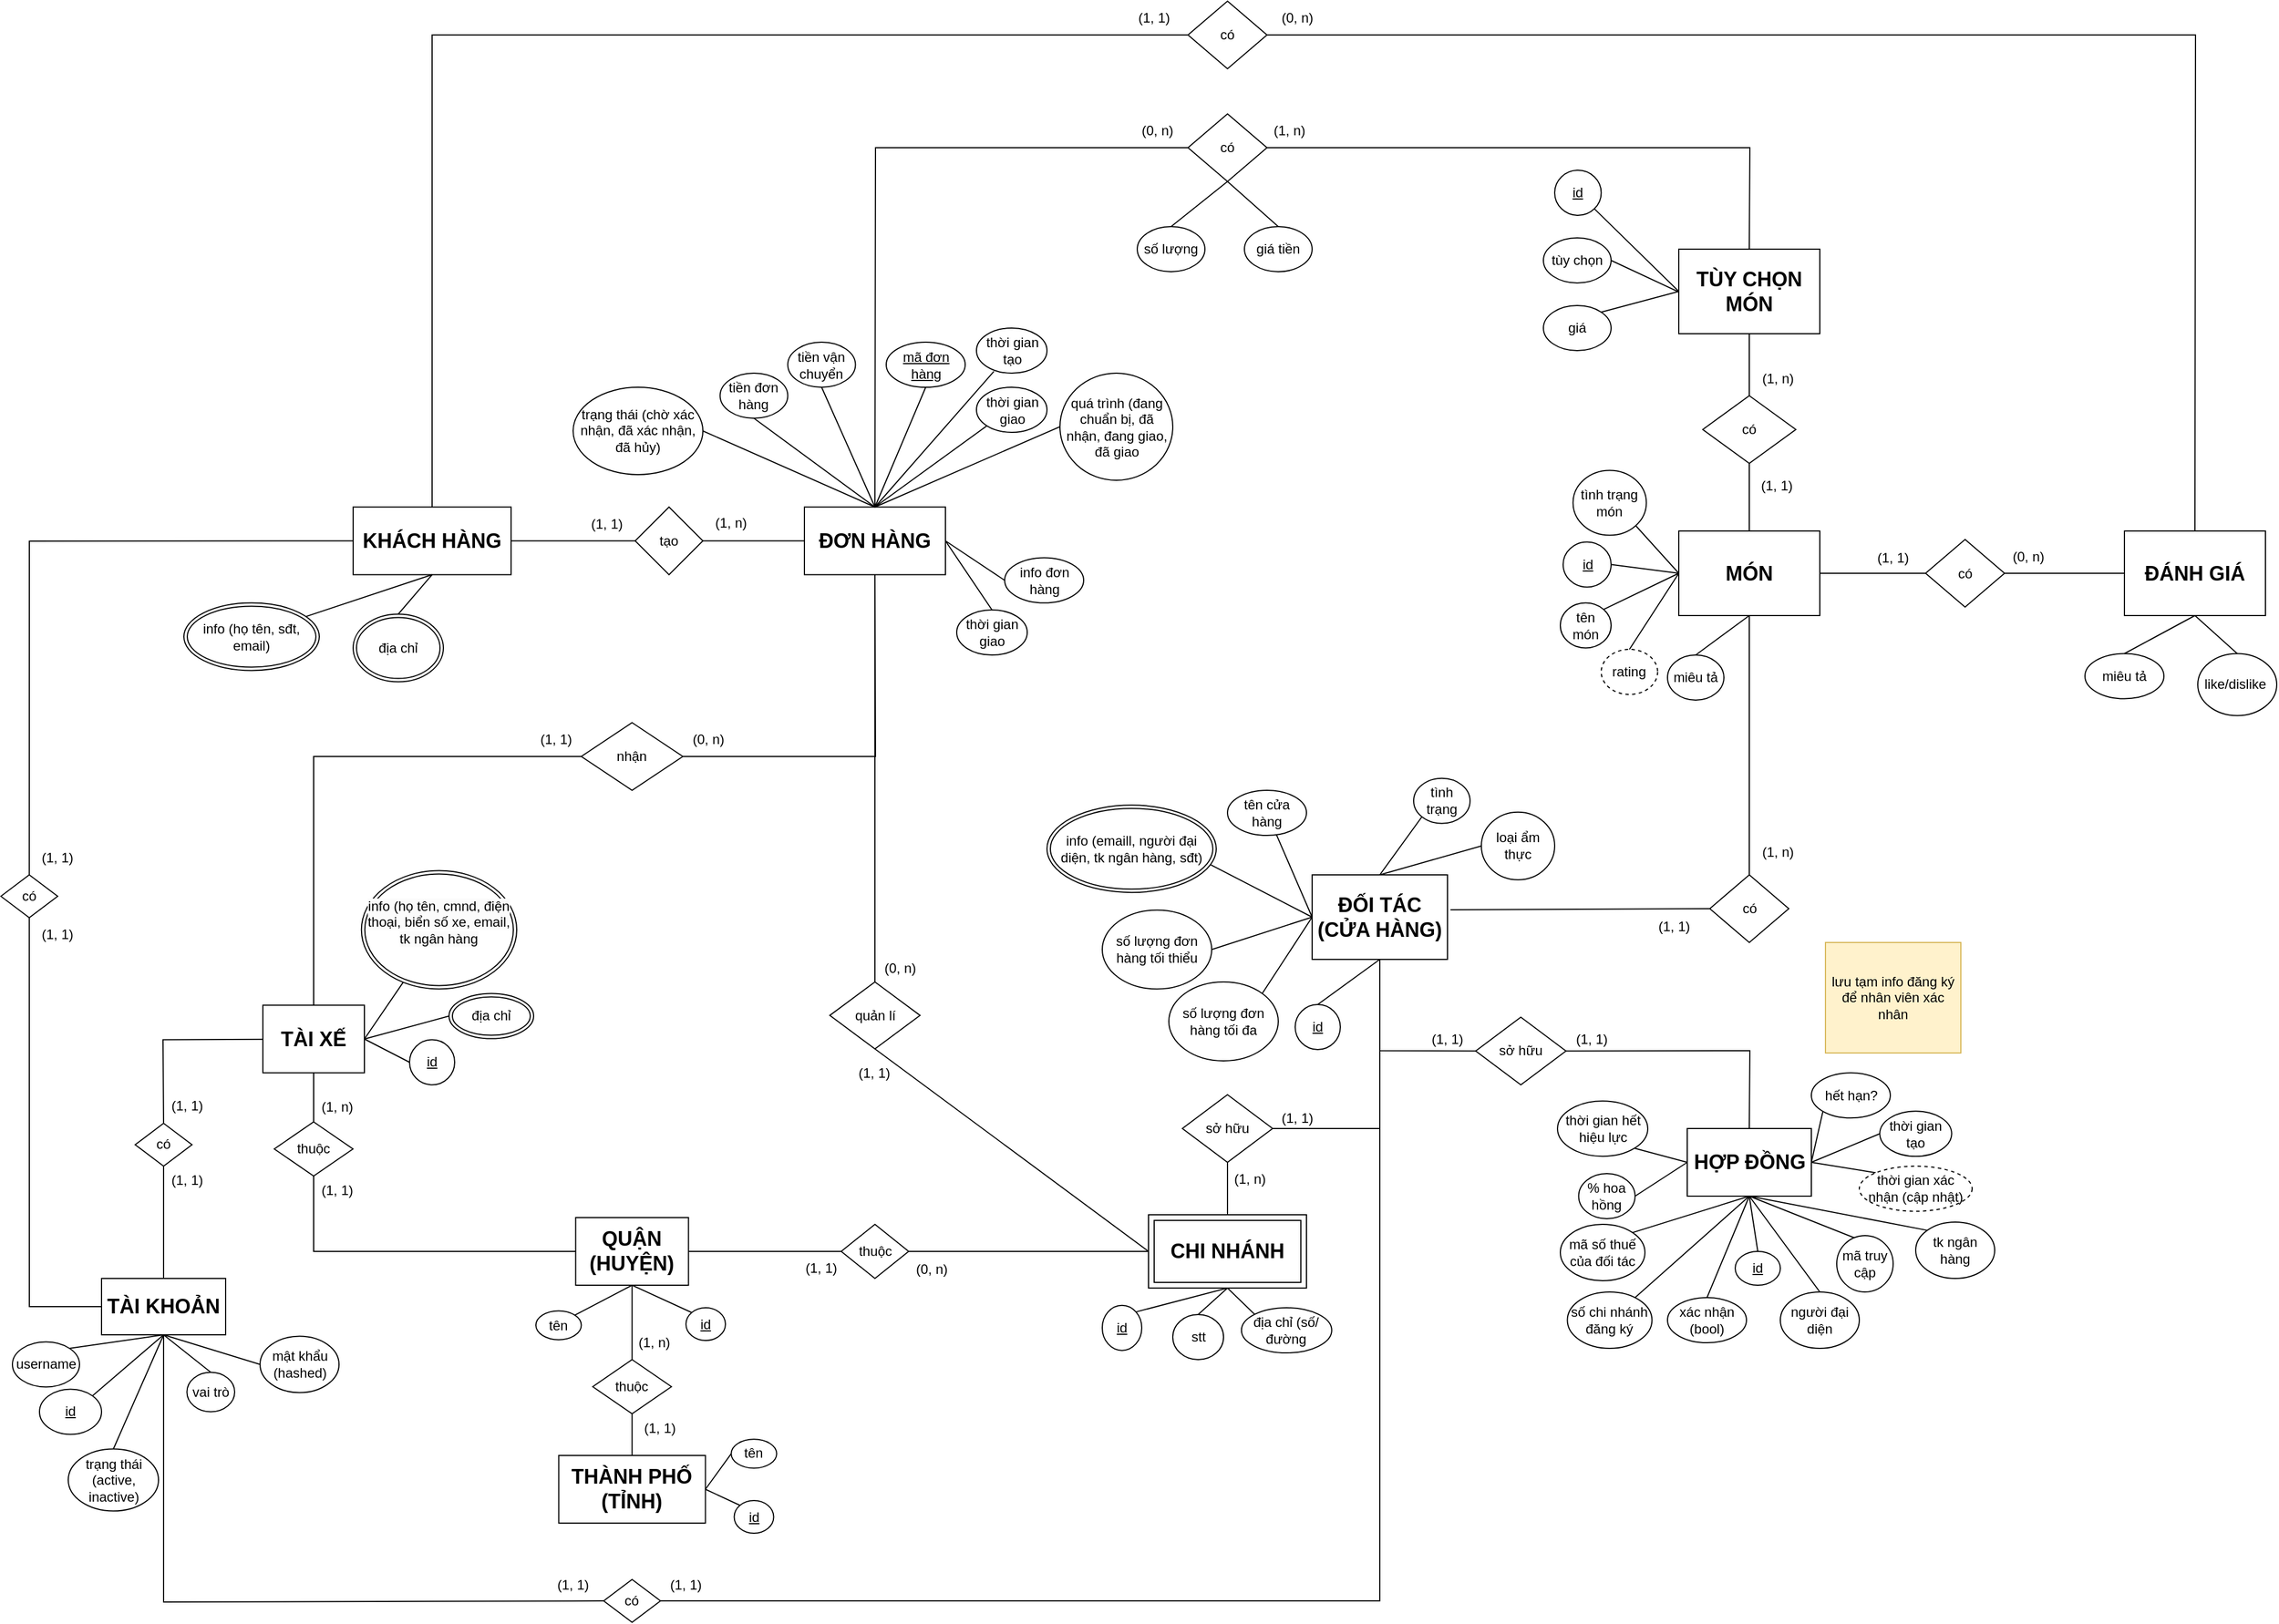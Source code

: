 <mxfile version="21.0.6" type="device"><diagram name="Page-1" id="AVeCr7qdwlGXbc9mvvXi"><mxGraphModel dx="1725" dy="1601" grid="1" gridSize="10" guides="1" tooltips="1" connect="1" arrows="1" fold="1" page="1" pageScale="1" pageWidth="850" pageHeight="1100" math="0" shadow="0"><root><mxCell id="0"/><mxCell id="1" parent="0"/><mxCell id="DtUzFA3hqgfHuLCxwqsR-1" value="&lt;b&gt;&lt;font style=&quot;font-size: 18px;&quot;&gt;TÀI KHOẢN&lt;/font&gt;&lt;/b&gt;" style="rounded=0;whiteSpace=wrap;html=1;" parent="1" vertex="1"><mxGeometry x="-518" y="373" width="110" height="50" as="geometry"/></mxCell><mxCell id="DtUzFA3hqgfHuLCxwqsR-2" value="mật khẩu (hashed)" style="ellipse;whiteSpace=wrap;html=1;" parent="1" vertex="1"><mxGeometry x="-377.5" y="424.25" width="70" height="50" as="geometry"/></mxCell><mxCell id="DtUzFA3hqgfHuLCxwqsR-3" value="" style="endArrow=none;html=1;rounded=0;exitX=0;exitY=0.5;exitDx=0;exitDy=0;entryX=0.5;entryY=1;entryDx=0;entryDy=0;" parent="1" source="DtUzFA3hqgfHuLCxwqsR-2" target="DtUzFA3hqgfHuLCxwqsR-1" edge="1"><mxGeometry width="50" height="50" relative="1" as="geometry"><mxPoint x="-218.81" y="688" as="sourcePoint"/><mxPoint x="-498.81" y="543" as="targetPoint"/></mxGeometry></mxCell><mxCell id="DtUzFA3hqgfHuLCxwqsR-4" value="vai trò" style="ellipse;whiteSpace=wrap;html=1;" parent="1" vertex="1"><mxGeometry x="-442.31" y="456.25" width="42.31" height="35" as="geometry"/></mxCell><mxCell id="DtUzFA3hqgfHuLCxwqsR-5" value="" style="endArrow=none;html=1;rounded=0;exitX=0.5;exitY=0;exitDx=0;exitDy=0;entryX=0.5;entryY=1;entryDx=0;entryDy=0;" parent="1" source="DtUzFA3hqgfHuLCxwqsR-4" target="DtUzFA3hqgfHuLCxwqsR-1" edge="1"><mxGeometry width="50" height="50" relative="1" as="geometry"><mxPoint x="-218.81" y="668" as="sourcePoint"/><mxPoint x="-498.81" y="543" as="targetPoint"/></mxGeometry></mxCell><mxCell id="DtUzFA3hqgfHuLCxwqsR-6" value="trạng thái (active, inactive)" style="ellipse;whiteSpace=wrap;html=1;" parent="1" vertex="1"><mxGeometry x="-547.5" y="524.25" width="80" height="55" as="geometry"/></mxCell><mxCell id="DtUzFA3hqgfHuLCxwqsR-7" value="" style="endArrow=none;html=1;rounded=0;exitX=0.5;exitY=0;exitDx=0;exitDy=0;entryX=0.5;entryY=1;entryDx=0;entryDy=0;" parent="1" source="DtUzFA3hqgfHuLCxwqsR-6" target="DtUzFA3hqgfHuLCxwqsR-1" edge="1"><mxGeometry width="50" height="50" relative="1" as="geometry"><mxPoint x="-268.81" y="628" as="sourcePoint"/><mxPoint x="-498.81" y="543" as="targetPoint"/></mxGeometry></mxCell><mxCell id="DtUzFA3hqgfHuLCxwqsR-8" value="&lt;b&gt;KHÁCH HÀNG&lt;/b&gt;" style="rounded=0;whiteSpace=wrap;html=1;fontSize=18;" parent="1" vertex="1"><mxGeometry x="-295" y="-311.25" width="140" height="60" as="geometry"/></mxCell><mxCell id="DtUzFA3hqgfHuLCxwqsR-11" value="" style="endArrow=none;html=1;rounded=0;fontSize=12;entryX=0.5;entryY=1;entryDx=0;entryDy=0;exitX=1;exitY=0;exitDx=0;exitDy=0;" parent="1" target="DtUzFA3hqgfHuLCxwqsR-8" edge="1"><mxGeometry width="50" height="50" relative="1" as="geometry"><mxPoint x="-342.265" y="-212.308" as="sourcePoint"/><mxPoint x="-1525" y="-416.25" as="targetPoint"/></mxGeometry></mxCell><mxCell id="DtUzFA3hqgfHuLCxwqsR-12" value="&lt;b&gt;TÀI XẾ&lt;/b&gt;" style="rounded=0;whiteSpace=wrap;html=1;fontSize=18;" parent="1" vertex="1"><mxGeometry x="-375" y="130.63" width="90" height="60" as="geometry"/></mxCell><mxCell id="DtUzFA3hqgfHuLCxwqsR-14" value="" style="endArrow=none;html=1;rounded=0;fontSize=12;exitX=1;exitY=0.5;exitDx=0;exitDy=0;" parent="1" source="DtUzFA3hqgfHuLCxwqsR-12" target="a25j9gmeqS0KCwt6Dlf9-102" edge="1"><mxGeometry width="50" height="50" relative="1" as="geometry"><mxPoint x="-410.004" y="222.058" as="sourcePoint"/><mxPoint x="-543.69" y="30.63" as="targetPoint"/></mxGeometry></mxCell><mxCell id="DtUzFA3hqgfHuLCxwqsR-23" value="" style="endArrow=none;html=1;rounded=0;fontSize=12;exitX=0.969;exitY=0.685;exitDx=0;exitDy=0;entryX=0;entryY=0.5;entryDx=0;entryDy=0;exitPerimeter=0;" parent="1" source="DtUzFA3hqgfHuLCxwqsR-75" target="DtUzFA3hqgfHuLCxwqsR-90" edge="1"><mxGeometry width="50" height="50" relative="1" as="geometry"><mxPoint x="535.0" y="-10" as="sourcePoint"/><mxPoint x="620" y="27.5" as="targetPoint"/></mxGeometry></mxCell><mxCell id="DtUzFA3hqgfHuLCxwqsR-26" value="loại ẩm thực" style="ellipse;whiteSpace=wrap;html=1;fontSize=12;" parent="1" vertex="1"><mxGeometry x="705" y="-40.63" width="65" height="60" as="geometry"/></mxCell><mxCell id="DtUzFA3hqgfHuLCxwqsR-28" value="" style="endArrow=none;html=1;rounded=0;fontSize=12;exitX=0;exitY=0.5;exitDx=0;exitDy=0;entryX=0.5;entryY=0;entryDx=0;entryDy=0;" parent="1" source="DtUzFA3hqgfHuLCxwqsR-26" target="DtUzFA3hqgfHuLCxwqsR-90" edge="1"><mxGeometry width="50" height="50" relative="1" as="geometry"><mxPoint x="570" y="100" as="sourcePoint"/><mxPoint x="620" y="27.5" as="targetPoint"/></mxGeometry></mxCell><mxCell id="DtUzFA3hqgfHuLCxwqsR-29" value="số lượng đơn hàng tối thiểu" style="ellipse;whiteSpace=wrap;html=1;fontSize=12;" parent="1" vertex="1"><mxGeometry x="369" y="46.25" width="97" height="70" as="geometry"/></mxCell><mxCell id="DtUzFA3hqgfHuLCxwqsR-30" value="số lượng đơn hàng tối đa" style="ellipse;whiteSpace=wrap;html=1;fontSize=12;" parent="1" vertex="1"><mxGeometry x="428" y="110" width="97" height="70" as="geometry"/></mxCell><mxCell id="DtUzFA3hqgfHuLCxwqsR-31" value="" style="endArrow=none;html=1;rounded=0;fontSize=12;exitX=1;exitY=0.5;exitDx=0;exitDy=0;entryX=0;entryY=0.5;entryDx=0;entryDy=0;" parent="1" source="DtUzFA3hqgfHuLCxwqsR-29" target="DtUzFA3hqgfHuLCxwqsR-90" edge="1"><mxGeometry width="50" height="50" relative="1" as="geometry"><mxPoint x="570" y="90" as="sourcePoint"/><mxPoint x="570" y="55" as="targetPoint"/></mxGeometry></mxCell><mxCell id="DtUzFA3hqgfHuLCxwqsR-32" value="" style="endArrow=none;html=1;rounded=0;fontSize=12;exitX=1;exitY=0;exitDx=0;exitDy=0;entryX=0;entryY=0.5;entryDx=0;entryDy=0;" parent="1" source="DtUzFA3hqgfHuLCxwqsR-30" target="DtUzFA3hqgfHuLCxwqsR-90" edge="1"><mxGeometry width="50" height="50" relative="1" as="geometry"><mxPoint x="570" y="90" as="sourcePoint"/><mxPoint x="570" y="55" as="targetPoint"/></mxGeometry></mxCell><mxCell id="DtUzFA3hqgfHuLCxwqsR-35" value="" style="endArrow=none;html=1;rounded=0;fontSize=12;exitX=0.5;exitY=1;exitDx=0;exitDy=0;entryX=1;entryY=0;entryDx=0;entryDy=0;" parent="1" source="DtUzFA3hqgfHuLCxwqsR-1" target="a25j9gmeqS0KCwt6Dlf9-147" edge="1"><mxGeometry width="50" height="50" relative="1" as="geometry"><mxPoint x="-498.81" y="543" as="sourcePoint"/><mxPoint x="-553.81" y="469.25" as="targetPoint"/></mxGeometry></mxCell><mxCell id="DtUzFA3hqgfHuLCxwqsR-36" value="username" style="ellipse;whiteSpace=wrap;html=1;fontSize=12;" parent="1" vertex="1"><mxGeometry x="-597" y="429.25" width="59.5" height="40" as="geometry"/></mxCell><mxCell id="DtUzFA3hqgfHuLCxwqsR-37" value="" style="endArrow=none;html=1;rounded=0;fontSize=12;entryX=1;entryY=0;entryDx=0;entryDy=0;exitX=0.5;exitY=1;exitDx=0;exitDy=0;" parent="1" source="DtUzFA3hqgfHuLCxwqsR-1" target="DtUzFA3hqgfHuLCxwqsR-36" edge="1"><mxGeometry width="50" height="50" relative="1" as="geometry"><mxPoint x="-498.81" y="543" as="sourcePoint"/><mxPoint x="-148.81" y="628" as="targetPoint"/></mxGeometry></mxCell><mxCell id="DtUzFA3hqgfHuLCxwqsR-41" value="" style="endArrow=none;html=1;rounded=0;fontSize=12;exitX=0.5;exitY=0;exitDx=0;exitDy=0;entryX=0.5;entryY=1;entryDx=0;entryDy=0;" parent="1" source="CnV7tHZqmVSUOFiuWsAo-5" target="DtUzFA3hqgfHuLCxwqsR-90" edge="1"><mxGeometry width="50" height="50" relative="1" as="geometry"><mxPoint x="625" y="130" as="sourcePoint"/><mxPoint x="620" y="83" as="targetPoint"/></mxGeometry></mxCell><mxCell id="DtUzFA3hqgfHuLCxwqsR-58" value="mã số thuế của đối tác" style="ellipse;whiteSpace=wrap;html=1;fontSize=12;" parent="1" vertex="1"><mxGeometry x="775" y="325" width="75" height="50" as="geometry"/></mxCell><mxCell id="DtUzFA3hqgfHuLCxwqsR-59" value="" style="endArrow=none;html=1;rounded=0;fontSize=12;exitX=1;exitY=0;exitDx=0;exitDy=0;entryX=0.5;entryY=1;entryDx=0;entryDy=0;" parent="1" source="DtUzFA3hqgfHuLCxwqsR-58" target="DtUzFA3hqgfHuLCxwqsR-91" edge="1"><mxGeometry width="50" height="50" relative="1" as="geometry"><mxPoint x="823.75" y="260" as="sourcePoint"/><mxPoint x="936.25" y="300" as="targetPoint"/></mxGeometry></mxCell><mxCell id="DtUzFA3hqgfHuLCxwqsR-65" value="(1, 1)" style="text;html=1;strokeColor=none;fillColor=none;align=center;verticalAlign=middle;whiteSpace=wrap;rounded=0;fontSize=12;" parent="1" vertex="1"><mxGeometry x="772.5" y="145.63" width="60" height="30" as="geometry"/></mxCell><mxCell id="DtUzFA3hqgfHuLCxwqsR-70" value="" style="endArrow=none;html=1;rounded=0;fontSize=12;exitX=0.5;exitY=0;exitDx=0;exitDy=0;entryX=0.5;entryY=1;entryDx=0;entryDy=0;" parent="1" source="CnV7tHZqmVSUOFiuWsAo-17" target="DtUzFA3hqgfHuLCxwqsR-91" edge="1"><mxGeometry relative="1" as="geometry"><mxPoint x="883.75" y="330" as="sourcePoint"/><mxPoint x="936.25" y="300" as="targetPoint"/></mxGeometry></mxCell><mxCell id="DtUzFA3hqgfHuLCxwqsR-75" value="info (emaill, người đại diện, tk ngân hàng, sđt)" style="ellipse;shape=doubleEllipse;margin=3;whiteSpace=wrap;html=1;align=center;fontSize=12;" parent="1" vertex="1"><mxGeometry x="320" y="-46.88" width="150" height="77.5" as="geometry"/></mxCell><mxCell id="DtUzFA3hqgfHuLCxwqsR-77" value="lưu tạm info đăng ký để nhân viên xác nhân" style="text;html=1;strokeColor=#d6b656;fillColor=#fff2cc;align=center;verticalAlign=middle;whiteSpace=wrap;rounded=0;fontSize=12;" parent="1" vertex="1"><mxGeometry x="1010" y="75" width="120" height="98" as="geometry"/></mxCell><mxCell id="DtUzFA3hqgfHuLCxwqsR-83" value="(1, 1)" style="text;html=1;strokeColor=none;fillColor=none;align=center;verticalAlign=middle;whiteSpace=wrap;rounded=0;fontSize=12;" parent="1" vertex="1"><mxGeometry x="645" y="145.63" width="60" height="30" as="geometry"/></mxCell><mxCell id="DtUzFA3hqgfHuLCxwqsR-84" value="người đại diện" style="ellipse;whiteSpace=wrap;html=1;align=center;fontSize=12;" parent="1" vertex="1"><mxGeometry x="970.01" y="385" width="70" height="50" as="geometry"/></mxCell><mxCell id="DtUzFA3hqgfHuLCxwqsR-90" value="&lt;b&gt;ĐỐI TÁC (CỬA HÀNG)&lt;br&gt;&lt;/b&gt;" style="rounded=0;whiteSpace=wrap;html=1;fontSize=18;" parent="1" vertex="1"><mxGeometry x="555" y="15" width="120" height="75" as="geometry"/></mxCell><mxCell id="DtUzFA3hqgfHuLCxwqsR-91" value="&lt;b&gt;HỢP ĐỒNG&lt;/b&gt;" style="rounded=0;whiteSpace=wrap;html=1;fontSize=18;" parent="1" vertex="1"><mxGeometry x="887.5" y="240" width="110" height="60" as="geometry"/></mxCell><mxCell id="DtUzFA3hqgfHuLCxwqsR-92" value="" style="endArrow=none;html=1;rounded=0;fontSize=12;entryX=0.5;entryY=0;entryDx=0;entryDy=0;exitX=0.5;exitY=1;exitDx=0;exitDy=0;" parent="1" source="DtUzFA3hqgfHuLCxwqsR-91" target="DtUzFA3hqgfHuLCxwqsR-84" edge="1"><mxGeometry relative="1" as="geometry"><mxPoint x="653.75" y="250" as="sourcePoint"/><mxPoint x="813.75" y="250" as="targetPoint"/></mxGeometry></mxCell><mxCell id="DtUzFA3hqgfHuLCxwqsR-94" value="" style="endArrow=none;html=1;rounded=0;fontSize=12;exitX=1;exitY=0;exitDx=0;exitDy=0;entryX=0.5;entryY=1;entryDx=0;entryDy=0;" parent="1" source="CnV7tHZqmVSUOFiuWsAo-46" target="CnV7tHZqmVSUOFiuWsAo-44" edge="1"><mxGeometry relative="1" as="geometry"><mxPoint x="405" y="400" as="sourcePoint"/><mxPoint x="500" y="385" as="targetPoint"/></mxGeometry></mxCell><mxCell id="DtUzFA3hqgfHuLCxwqsR-95" value="stt" style="ellipse;whiteSpace=wrap;html=1;align=center;fontSize=12;" parent="1" vertex="1"><mxGeometry x="431.5" y="405" width="45" height="40" as="geometry"/></mxCell><mxCell id="DtUzFA3hqgfHuLCxwqsR-96" value="" style="endArrow=none;html=1;rounded=0;fontSize=12;exitX=0.5;exitY=0;exitDx=0;exitDy=0;entryX=0.5;entryY=1;entryDx=0;entryDy=0;" parent="1" source="DtUzFA3hqgfHuLCxwqsR-95" target="CnV7tHZqmVSUOFiuWsAo-44" edge="1"><mxGeometry relative="1" as="geometry"><mxPoint x="100" y="310" as="sourcePoint"/><mxPoint x="500" y="385" as="targetPoint"/></mxGeometry></mxCell><mxCell id="DtUzFA3hqgfHuLCxwqsR-100" value="" style="endArrow=none;html=1;rounded=0;fontSize=12;entryX=0;entryY=0;entryDx=0;entryDy=0;exitX=0.5;exitY=1;exitDx=0;exitDy=0;" parent="1" source="CnV7tHZqmVSUOFiuWsAo-44" target="IJwHN701yyFFUVuA-0xl-53" edge="1"><mxGeometry relative="1" as="geometry"><mxPoint x="550" y="355" as="sourcePoint"/><mxPoint x="520" y="420" as="targetPoint"/></mxGeometry></mxCell><mxCell id="CnV7tHZqmVSUOFiuWsAo-1" value="tk ngân hàng" style="ellipse;whiteSpace=wrap;html=1;align=center;fontSize=12;" parent="1" vertex="1"><mxGeometry x="1090" y="323" width="70" height="50" as="geometry"/></mxCell><mxCell id="CnV7tHZqmVSUOFiuWsAo-2" value="" style="endArrow=none;html=1;rounded=0;exitX=0.5;exitY=1;exitDx=0;exitDy=0;entryX=0;entryY=0;entryDx=0;entryDy=0;" parent="1" source="DtUzFA3hqgfHuLCxwqsR-91" target="CnV7tHZqmVSUOFiuWsAo-1" edge="1"><mxGeometry relative="1" as="geometry"><mxPoint x="673.75" y="380" as="sourcePoint"/><mxPoint x="833.75" y="380" as="targetPoint"/></mxGeometry></mxCell><mxCell id="CnV7tHZqmVSUOFiuWsAo-3" value="" style="endArrow=none;html=1;rounded=0;exitX=0.5;exitY=1;exitDx=0;exitDy=0;entryX=0;entryY=0.5;entryDx=0;entryDy=0;" parent="1" source="DtUzFA3hqgfHuLCxwqsR-90" target="CnV7tHZqmVSUOFiuWsAo-48" edge="1"><mxGeometry relative="1" as="geometry"><mxPoint x="660" y="140" as="sourcePoint"/><mxPoint x="783" y="160" as="targetPoint"/><Array as="points"><mxPoint x="615" y="171"/></Array></mxGeometry></mxCell><mxCell id="CnV7tHZqmVSUOFiuWsAo-4" value="" style="endArrow=none;html=1;rounded=0;entryX=0.5;entryY=0;entryDx=0;entryDy=0;exitX=1;exitY=0.5;exitDx=0;exitDy=0;" parent="1" source="CnV7tHZqmVSUOFiuWsAo-48" target="DtUzFA3hqgfHuLCxwqsR-91" edge="1"><mxGeometry relative="1" as="geometry"><mxPoint x="860" y="160" as="sourcePoint"/><mxPoint x="820" y="140" as="targetPoint"/><Array as="points"><mxPoint x="943" y="171"/></Array></mxGeometry></mxCell><mxCell id="CnV7tHZqmVSUOFiuWsAo-5" value="id" style="ellipse;whiteSpace=wrap;html=1;align=center;fontStyle=4;" parent="1" vertex="1"><mxGeometry x="540" y="130" width="40" height="40" as="geometry"/></mxCell><mxCell id="CnV7tHZqmVSUOFiuWsAo-9" value="" style="endArrow=none;html=1;rounded=0;exitX=1;exitY=0.5;exitDx=0;exitDy=0;entryX=0;entryY=0;entryDx=0;entryDy=0;" parent="1" source="DtUzFA3hqgfHuLCxwqsR-91" target="CnV7tHZqmVSUOFiuWsAo-41" edge="1"><mxGeometry relative="1" as="geometry"><mxPoint x="813.75" y="250" as="sourcePoint"/><mxPoint x="1016.143" y="314.561" as="targetPoint"/></mxGeometry></mxCell><mxCell id="CnV7tHZqmVSUOFiuWsAo-17" value="id" style="ellipse;whiteSpace=wrap;html=1;align=center;fontStyle=4;" parent="1" vertex="1"><mxGeometry x="930.01" y="349" width="40" height="30" as="geometry"/></mxCell><mxCell id="CnV7tHZqmVSUOFiuWsAo-38" value="% hoa hồng" style="ellipse;whiteSpace=wrap;html=1;align=center;" parent="1" vertex="1"><mxGeometry x="791.25" y="280" width="50" height="40" as="geometry"/></mxCell><mxCell id="CnV7tHZqmVSUOFiuWsAo-39" value="" style="endArrow=none;html=1;rounded=0;exitX=1;exitY=0.5;exitDx=0;exitDy=0;entryX=0;entryY=0.5;entryDx=0;entryDy=0;" parent="1" source="CnV7tHZqmVSUOFiuWsAo-38" target="DtUzFA3hqgfHuLCxwqsR-91" edge="1"><mxGeometry relative="1" as="geometry"><mxPoint x="923.75" y="340" as="sourcePoint"/><mxPoint x="883.75" y="275" as="targetPoint"/></mxGeometry></mxCell><mxCell id="CnV7tHZqmVSUOFiuWsAo-40" value="xác nhận (bool)" style="ellipse;whiteSpace=wrap;html=1;align=center;" parent="1" vertex="1"><mxGeometry x="870" y="390" width="70" height="40" as="geometry"/></mxCell><mxCell id="CnV7tHZqmVSUOFiuWsAo-41" value="thời gian xác nhận (cập nhật)" style="ellipse;whiteSpace=wrap;html=1;align=center;dashed=1;" parent="1" vertex="1"><mxGeometry x="1040.01" y="273.38" width="100" height="40" as="geometry"/></mxCell><mxCell id="CnV7tHZqmVSUOFiuWsAo-42" value="" style="endArrow=none;html=1;rounded=0;exitX=0.5;exitY=0;exitDx=0;exitDy=0;entryX=0.5;entryY=1;entryDx=0;entryDy=0;" parent="1" source="CnV7tHZqmVSUOFiuWsAo-40" target="DtUzFA3hqgfHuLCxwqsR-91" edge="1"><mxGeometry relative="1" as="geometry"><mxPoint x="833.75" y="250" as="sourcePoint"/><mxPoint x="993.75" y="250" as="targetPoint"/></mxGeometry></mxCell><mxCell id="CnV7tHZqmVSUOFiuWsAo-44" value="&lt;b style=&quot;border-color: var(--border-color);&quot;&gt;CHI NHÁNH&lt;/b&gt;" style="shape=ext;margin=3;double=1;whiteSpace=wrap;html=1;align=center;fontSize=18;" parent="1" vertex="1"><mxGeometry x="410" y="316.5" width="140" height="65" as="geometry"/></mxCell><mxCell id="CnV7tHZqmVSUOFiuWsAo-46" value="id" style="ellipse;whiteSpace=wrap;html=1;align=center;fontStyle=4;fontSize=12;" parent="1" vertex="1"><mxGeometry x="369" y="396.82" width="35" height="40" as="geometry"/></mxCell><mxCell id="CnV7tHZqmVSUOFiuWsAo-48" value="sở hữu" style="shape=rhombus;perimeter=rhombusPerimeter;whiteSpace=wrap;html=1;align=center;fontSize=12;" parent="1" vertex="1"><mxGeometry x="700" y="141.25" width="80" height="60" as="geometry"/></mxCell><mxCell id="CnV7tHZqmVSUOFiuWsAo-50" value="sở hữu" style="shape=rhombus;perimeter=rhombusPerimeter;whiteSpace=wrap;html=1;align=center;fontSize=12;" parent="1" vertex="1"><mxGeometry x="440" y="210" width="80" height="60" as="geometry"/></mxCell><mxCell id="CnV7tHZqmVSUOFiuWsAo-51" value="" style="endArrow=none;html=1;rounded=0;fontSize=12;exitX=0.5;exitY=0;exitDx=0;exitDy=0;entryX=0.5;entryY=1;entryDx=0;entryDy=0;" parent="1" source="CnV7tHZqmVSUOFiuWsAo-44" target="CnV7tHZqmVSUOFiuWsAo-50" edge="1"><mxGeometry relative="1" as="geometry"><mxPoint x="530" y="300" as="sourcePoint"/><mxPoint x="690" y="300" as="targetPoint"/></mxGeometry></mxCell><mxCell id="CnV7tHZqmVSUOFiuWsAo-52" value="" style="endArrow=none;html=1;rounded=0;fontSize=12;exitX=1;exitY=0.5;exitDx=0;exitDy=0;entryX=0.5;entryY=1;entryDx=0;entryDy=0;" parent="1" source="CnV7tHZqmVSUOFiuWsAo-50" target="DtUzFA3hqgfHuLCxwqsR-90" edge="1"><mxGeometry relative="1" as="geometry"><mxPoint x="530" y="230" as="sourcePoint"/><mxPoint x="690" y="230" as="targetPoint"/><Array as="points"><mxPoint x="615" y="240"/></Array></mxGeometry></mxCell><mxCell id="CnV7tHZqmVSUOFiuWsAo-57" value="(1, n)" style="text;html=1;strokeColor=none;fillColor=none;align=center;verticalAlign=middle;whiteSpace=wrap;rounded=0;fontSize=12;" parent="1" vertex="1"><mxGeometry x="470" y="270" width="60" height="30" as="geometry"/></mxCell><mxCell id="xJUpYcqjfouEbvqXpinI-12" value="tên cửa hàng" style="ellipse;whiteSpace=wrap;html=1;align=center;" parent="1" vertex="1"><mxGeometry x="480" y="-60.0" width="70" height="40" as="geometry"/></mxCell><mxCell id="xJUpYcqjfouEbvqXpinI-13" value="" style="endArrow=none;html=1;rounded=0;entryX=0;entryY=0.5;entryDx=0;entryDy=0;" parent="1" source="xJUpYcqjfouEbvqXpinI-12" target="DtUzFA3hqgfHuLCxwqsR-90" edge="1"><mxGeometry relative="1" as="geometry"><mxPoint x="660" y="-100" as="sourcePoint"/><mxPoint x="820" y="-100" as="targetPoint"/></mxGeometry></mxCell><mxCell id="xJUpYcqjfouEbvqXpinI-14" value="tình trạng" style="ellipse;whiteSpace=wrap;html=1;align=center;" parent="1" vertex="1"><mxGeometry x="645" y="-70.63" width="50" height="40" as="geometry"/></mxCell><mxCell id="xJUpYcqjfouEbvqXpinI-15" value="" style="endArrow=none;html=1;rounded=0;exitX=0;exitY=1;exitDx=0;exitDy=0;entryX=0.5;entryY=0;entryDx=0;entryDy=0;" parent="1" source="xJUpYcqjfouEbvqXpinI-14" target="DtUzFA3hqgfHuLCxwqsR-90" edge="1"><mxGeometry relative="1" as="geometry"><mxPoint x="560" y="-170" as="sourcePoint"/><mxPoint x="720" y="-170" as="targetPoint"/></mxGeometry></mxCell><mxCell id="xJUpYcqjfouEbvqXpinI-24" value="&lt;b&gt;ĐƠN HÀNG&lt;br&gt;&lt;/b&gt;" style="rounded=0;whiteSpace=wrap;html=1;fontSize=18;" parent="1" vertex="1"><mxGeometry x="105" y="-311.25" width="125" height="60" as="geometry"/></mxCell><mxCell id="xJUpYcqjfouEbvqXpinI-25" value="trạng thái (chờ xác nhận, đã xác nhận, đã hủy)" style="ellipse;whiteSpace=wrap;html=1;align=center;" parent="1" vertex="1"><mxGeometry x="-100" y="-417.5" width="115" height="77.5" as="geometry"/></mxCell><mxCell id="xJUpYcqjfouEbvqXpinI-26" value="" style="endArrow=none;html=1;rounded=0;exitX=1;exitY=0.5;exitDx=0;exitDy=0;entryX=0.5;entryY=0;entryDx=0;entryDy=0;" parent="1" source="xJUpYcqjfouEbvqXpinI-25" target="xJUpYcqjfouEbvqXpinI-24" edge="1"><mxGeometry relative="1" as="geometry"><mxPoint x="225" y="-96.25" as="sourcePoint"/><mxPoint x="385" y="-96.25" as="targetPoint"/></mxGeometry></mxCell><mxCell id="xJUpYcqjfouEbvqXpinI-27" value="tiền đơn hàng" style="ellipse;whiteSpace=wrap;html=1;align=center;" parent="1" vertex="1"><mxGeometry x="30.25" y="-430" width="60" height="40" as="geometry"/></mxCell><mxCell id="xJUpYcqjfouEbvqXpinI-28" value="" style="endArrow=none;html=1;rounded=0;exitX=0.5;exitY=1;exitDx=0;exitDy=0;entryX=0.5;entryY=0;entryDx=0;entryDy=0;" parent="1" source="xJUpYcqjfouEbvqXpinI-27" target="xJUpYcqjfouEbvqXpinI-24" edge="1"><mxGeometry relative="1" as="geometry"><mxPoint x="215" y="-196.25" as="sourcePoint"/><mxPoint x="375" y="-196.25" as="targetPoint"/></mxGeometry></mxCell><mxCell id="xJUpYcqjfouEbvqXpinI-30" value="" style="endArrow=none;html=1;rounded=0;exitX=0.5;exitY=1;exitDx=0;exitDy=0;entryX=0.5;entryY=0;entryDx=0;entryDy=0;" parent="1" source="a25j9gmeqS0KCwt6Dlf9-58" target="xJUpYcqjfouEbvqXpinI-24" edge="1"><mxGeometry relative="1" as="geometry"><mxPoint x="216.716" y="-362.108" as="sourcePoint"/><mxPoint x="375" y="-196.25" as="targetPoint"/></mxGeometry></mxCell><mxCell id="xJUpYcqjfouEbvqXpinI-41" value="&lt;b&gt;MÓN&lt;br&gt;&lt;/b&gt;" style="rounded=0;whiteSpace=wrap;html=1;fontSize=18;" parent="1" vertex="1"><mxGeometry x="880" y="-290" width="125" height="75" as="geometry"/></mxCell><mxCell id="xJUpYcqjfouEbvqXpinI-43" value="id" style="ellipse;whiteSpace=wrap;html=1;align=center;fontStyle=4;" parent="1" vertex="1"><mxGeometry x="777.5" y="-280.25" width="42.5" height="40" as="geometry"/></mxCell><mxCell id="xJUpYcqjfouEbvqXpinI-44" value="" style="endArrow=none;html=1;rounded=0;exitX=1;exitY=0.5;exitDx=0;exitDy=0;entryX=0;entryY=0.5;entryDx=0;entryDy=0;" parent="1" source="xJUpYcqjfouEbvqXpinI-43" target="xJUpYcqjfouEbvqXpinI-41" edge="1"><mxGeometry relative="1" as="geometry"><mxPoint x="1022.5" y="-120" as="sourcePoint"/><mxPoint x="1182.5" y="-120" as="targetPoint"/></mxGeometry></mxCell><mxCell id="a25j9gmeqS0KCwt6Dlf9-3" value="tên món" style="ellipse;whiteSpace=wrap;html=1;align=center;" parent="1" vertex="1"><mxGeometry x="775" y="-226.25" width="45" height="40" as="geometry"/></mxCell><mxCell id="a25j9gmeqS0KCwt6Dlf9-4" value="" style="endArrow=none;html=1;rounded=0;exitX=1;exitY=0;exitDx=0;exitDy=0;entryX=0;entryY=0.5;entryDx=0;entryDy=0;" parent="1" source="a25j9gmeqS0KCwt6Dlf9-3" target="xJUpYcqjfouEbvqXpinI-41" edge="1"><mxGeometry relative="1" as="geometry"><mxPoint x="932.5" y="-170" as="sourcePoint"/><mxPoint x="1092.5" y="-170" as="targetPoint"/></mxGeometry></mxCell><mxCell id="a25j9gmeqS0KCwt6Dlf9-5" value="miêu tả" style="ellipse;whiteSpace=wrap;html=1;align=center;" parent="1" vertex="1"><mxGeometry x="870" y="-180" width="50" height="40" as="geometry"/></mxCell><mxCell id="a25j9gmeqS0KCwt6Dlf9-6" value="" style="endArrow=none;html=1;rounded=0;exitX=0.5;exitY=0;exitDx=0;exitDy=0;entryX=0.5;entryY=1;entryDx=0;entryDy=0;" parent="1" source="a25j9gmeqS0KCwt6Dlf9-5" target="xJUpYcqjfouEbvqXpinI-41" edge="1"><mxGeometry relative="1" as="geometry"><mxPoint x="1032.5" y="-180" as="sourcePoint"/><mxPoint x="880" y="-252" as="targetPoint"/></mxGeometry></mxCell><mxCell id="a25j9gmeqS0KCwt6Dlf9-8" value="&lt;b&gt;TÙY CHỌN MÓN&lt;br&gt;&lt;/b&gt;" style="rounded=0;whiteSpace=wrap;html=1;fontSize=18;" parent="1" vertex="1"><mxGeometry x="880" y="-540" width="125" height="75" as="geometry"/></mxCell><mxCell id="a25j9gmeqS0KCwt6Dlf9-12" value="" style="endArrow=none;html=1;rounded=0;exitX=1;exitY=0.5;exitDx=0;exitDy=0;" parent="1" source="IJwHN701yyFFUVuA-0xl-16" edge="1"><mxGeometry relative="1" as="geometry"><mxPoint x="825" y="-530" as="sourcePoint"/><mxPoint x="880" y="-502" as="targetPoint"/></mxGeometry></mxCell><mxCell id="a25j9gmeqS0KCwt6Dlf9-13" value="giá" style="ellipse;whiteSpace=wrap;html=1;align=center;" parent="1" vertex="1"><mxGeometry x="760" y="-490" width="60" height="40" as="geometry"/></mxCell><mxCell id="a25j9gmeqS0KCwt6Dlf9-14" value="" style="endArrow=none;html=1;rounded=0;exitX=1;exitY=0;exitDx=0;exitDy=0;entryX=0;entryY=0.5;entryDx=0;entryDy=0;" parent="1" source="a25j9gmeqS0KCwt6Dlf9-13" target="a25j9gmeqS0KCwt6Dlf9-8" edge="1"><mxGeometry relative="1" as="geometry"><mxPoint x="1040" y="-330" as="sourcePoint"/><mxPoint x="1200" y="-330" as="targetPoint"/></mxGeometry></mxCell><mxCell id="a25j9gmeqS0KCwt6Dlf9-15" value="có" style="shape=rhombus;perimeter=rhombusPerimeter;whiteSpace=wrap;html=1;align=center;" parent="1" vertex="1"><mxGeometry x="901.25" y="-410" width="82.5" height="60" as="geometry"/></mxCell><mxCell id="a25j9gmeqS0KCwt6Dlf9-16" value="" style="endArrow=none;html=1;rounded=0;exitX=0.5;exitY=0;exitDx=0;exitDy=0;entryX=0.5;entryY=1;entryDx=0;entryDy=0;" parent="1" source="xJUpYcqjfouEbvqXpinI-41" target="a25j9gmeqS0KCwt6Dlf9-15" edge="1"><mxGeometry relative="1" as="geometry"><mxPoint x="1110" y="-277.5" as="sourcePoint"/><mxPoint x="1270" y="-277.5" as="targetPoint"/></mxGeometry></mxCell><mxCell id="a25j9gmeqS0KCwt6Dlf9-17" value="" style="endArrow=none;html=1;rounded=0;exitX=0.5;exitY=0;exitDx=0;exitDy=0;entryX=0.5;entryY=1;entryDx=0;entryDy=0;" parent="1" source="a25j9gmeqS0KCwt6Dlf9-15" target="a25j9gmeqS0KCwt6Dlf9-8" edge="1"><mxGeometry relative="1" as="geometry"><mxPoint x="1110" y="-377.5" as="sourcePoint"/><mxPoint x="1270" y="-377.5" as="targetPoint"/></mxGeometry></mxCell><mxCell id="a25j9gmeqS0KCwt6Dlf9-18" value="tình trạng món" style="ellipse;whiteSpace=wrap;html=1;align=center;" parent="1" vertex="1"><mxGeometry x="786.25" y="-343.75" width="65" height="57.5" as="geometry"/></mxCell><mxCell id="a25j9gmeqS0KCwt6Dlf9-19" value="" style="endArrow=none;html=1;rounded=0;exitX=1;exitY=1;exitDx=0;exitDy=0;entryX=0;entryY=0.5;entryDx=0;entryDy=0;" parent="1" source="a25j9gmeqS0KCwt6Dlf9-18" target="xJUpYcqjfouEbvqXpinI-41" edge="1"><mxGeometry relative="1" as="geometry"><mxPoint x="972.5" y="-250" as="sourcePoint"/><mxPoint x="1132.5" y="-250" as="targetPoint"/></mxGeometry></mxCell><mxCell id="a25j9gmeqS0KCwt6Dlf9-20" value="(1, n)" style="text;html=1;strokeColor=none;fillColor=none;align=center;verticalAlign=middle;whiteSpace=wrap;rounded=0;" parent="1" vertex="1"><mxGeometry x="937.5" y="-440" width="60" height="30" as="geometry"/></mxCell><mxCell id="a25j9gmeqS0KCwt6Dlf9-21" value="(1, 1)" style="text;html=1;strokeColor=none;fillColor=none;align=center;verticalAlign=middle;whiteSpace=wrap;rounded=0;" parent="1" vertex="1"><mxGeometry x="936.5" y="-345" width="60" height="30" as="geometry"/></mxCell><mxCell id="a25j9gmeqS0KCwt6Dlf9-23" value="" style="endArrow=none;html=1;rounded=0;exitX=0.5;exitY=0;exitDx=0;exitDy=0;entryX=0.5;entryY=1;entryDx=0;entryDy=0;" parent="1" source="a25j9gmeqS0KCwt6Dlf9-24" target="xJUpYcqjfouEbvqXpinI-41" edge="1"><mxGeometry relative="1" as="geometry"><mxPoint x="760" y="-160" as="sourcePoint"/><mxPoint x="1010" y="-200" as="targetPoint"/></mxGeometry></mxCell><mxCell id="a25j9gmeqS0KCwt6Dlf9-24" value="có" style="shape=rhombus;perimeter=rhombusPerimeter;whiteSpace=wrap;html=1;align=center;" parent="1" vertex="1"><mxGeometry x="907.5" y="15" width="70" height="60" as="geometry"/></mxCell><mxCell id="a25j9gmeqS0KCwt6Dlf9-25" value="" style="endArrow=none;html=1;rounded=0;exitX=1.022;exitY=0.414;exitDx=0;exitDy=0;exitPerimeter=0;entryX=0;entryY=0.5;entryDx=0;entryDy=0;" parent="1" source="DtUzFA3hqgfHuLCxwqsR-90" target="a25j9gmeqS0KCwt6Dlf9-24" edge="1"><mxGeometry relative="1" as="geometry"><mxPoint x="760" as="sourcePoint"/><mxPoint x="920" as="targetPoint"/></mxGeometry></mxCell><mxCell id="a25j9gmeqS0KCwt6Dlf9-27" value="(1, n)" style="text;html=1;strokeColor=none;fillColor=none;align=center;verticalAlign=middle;whiteSpace=wrap;rounded=0;" parent="1" vertex="1"><mxGeometry x="937.5" y="-20" width="60" height="30" as="geometry"/></mxCell><mxCell id="a25j9gmeqS0KCwt6Dlf9-29" value="(1, 1)" style="text;html=1;strokeColor=none;fillColor=none;align=center;verticalAlign=middle;whiteSpace=wrap;rounded=0;" parent="1" vertex="1"><mxGeometry x="846.25" y="46.25" width="60" height="30" as="geometry"/></mxCell><mxCell id="a25j9gmeqS0KCwt6Dlf9-32" value="&lt;b&gt;ĐÁNH GIÁ&lt;br&gt;&lt;/b&gt;" style="rounded=0;whiteSpace=wrap;html=1;fontSize=18;" parent="1" vertex="1"><mxGeometry x="1275" y="-290" width="125" height="75" as="geometry"/></mxCell><mxCell id="a25j9gmeqS0KCwt6Dlf9-35" value="miêu tả" style="ellipse;whiteSpace=wrap;html=1;align=center;" parent="1" vertex="1"><mxGeometry x="1240" y="-181.25" width="70" height="40" as="geometry"/></mxCell><mxCell id="a25j9gmeqS0KCwt6Dlf9-36" value="like/dislike&amp;nbsp;" style="ellipse;whiteSpace=wrap;html=1;align=center;" parent="1" vertex="1"><mxGeometry x="1340" y="-181.25" width="70" height="55" as="geometry"/></mxCell><mxCell id="a25j9gmeqS0KCwt6Dlf9-40" value="" style="endArrow=none;html=1;rounded=0;exitX=0.5;exitY=0;exitDx=0;exitDy=0;entryX=0.5;entryY=1;entryDx=0;entryDy=0;" parent="1" source="a25j9gmeqS0KCwt6Dlf9-35" target="a25j9gmeqS0KCwt6Dlf9-32" edge="1"><mxGeometry relative="1" as="geometry"><mxPoint x="1361" y="-176" as="sourcePoint"/><mxPoint x="1340" y="-220" as="targetPoint"/></mxGeometry></mxCell><mxCell id="a25j9gmeqS0KCwt6Dlf9-41" value="" style="endArrow=none;html=1;rounded=0;exitX=0.5;exitY=0;exitDx=0;exitDy=0;entryX=0.5;entryY=1;entryDx=0;entryDy=0;" parent="1" source="a25j9gmeqS0KCwt6Dlf9-36" target="a25j9gmeqS0KCwt6Dlf9-32" edge="1"><mxGeometry relative="1" as="geometry"><mxPoint x="1439" y="-174" as="sourcePoint"/><mxPoint x="1349" y="-209" as="targetPoint"/></mxGeometry></mxCell><mxCell id="a25j9gmeqS0KCwt6Dlf9-43" value="có" style="shape=rhombus;perimeter=rhombusPerimeter;whiteSpace=wrap;html=1;align=center;" parent="1" vertex="1"><mxGeometry x="1098.75" y="-282.5" width="70" height="60" as="geometry"/></mxCell><mxCell id="a25j9gmeqS0KCwt6Dlf9-44" value="" style="endArrow=none;html=1;rounded=0;exitX=1;exitY=0.5;exitDx=0;exitDy=0;entryX=0;entryY=0.5;entryDx=0;entryDy=0;" parent="1" source="xJUpYcqjfouEbvqXpinI-41" target="a25j9gmeqS0KCwt6Dlf9-43" edge="1"><mxGeometry relative="1" as="geometry"><mxPoint x="1020" y="-170" as="sourcePoint"/><mxPoint x="1180" y="-170" as="targetPoint"/></mxGeometry></mxCell><mxCell id="a25j9gmeqS0KCwt6Dlf9-45" value="" style="endArrow=none;html=1;rounded=0;exitX=0;exitY=0.5;exitDx=0;exitDy=0;entryX=1;entryY=0.5;entryDx=0;entryDy=0;" parent="1" source="a25j9gmeqS0KCwt6Dlf9-32" target="a25j9gmeqS0KCwt6Dlf9-43" edge="1"><mxGeometry relative="1" as="geometry"><mxPoint x="1015" y="-242" as="sourcePoint"/><mxPoint x="1124" y="-242" as="targetPoint"/></mxGeometry></mxCell><mxCell id="a25j9gmeqS0KCwt6Dlf9-46" value="(0, n)" style="text;html=1;strokeColor=none;fillColor=none;align=center;verticalAlign=middle;whiteSpace=wrap;rounded=0;" parent="1" vertex="1"><mxGeometry x="1160" y="-282.5" width="60" height="30" as="geometry"/></mxCell><mxCell id="a25j9gmeqS0KCwt6Dlf9-47" value="(1, 1)" style="text;html=1;strokeColor=none;fillColor=none;align=center;verticalAlign=middle;whiteSpace=wrap;rounded=0;" parent="1" vertex="1"><mxGeometry x="1040" y="-281.25" width="60" height="30" as="geometry"/></mxCell><mxCell id="a25j9gmeqS0KCwt6Dlf9-48" value="info (họ tên, sđt, email)" style="ellipse;shape=doubleEllipse;margin=3;whiteSpace=wrap;html=1;align=center;" parent="1" vertex="1"><mxGeometry x="-445" y="-226.25" width="120" height="60" as="geometry"/></mxCell><mxCell id="a25j9gmeqS0KCwt6Dlf9-49" value="địa chỉ" style="ellipse;shape=doubleEllipse;margin=3;whiteSpace=wrap;html=1;align=center;" parent="1" vertex="1"><mxGeometry x="-295" y="-216.25" width="80" height="60" as="geometry"/></mxCell><mxCell id="a25j9gmeqS0KCwt6Dlf9-50" value="" style="endArrow=none;html=1;rounded=0;exitX=0.5;exitY=0;exitDx=0;exitDy=0;entryX=0.5;entryY=1;entryDx=0;entryDy=0;" parent="1" source="a25j9gmeqS0KCwt6Dlf9-49" target="DtUzFA3hqgfHuLCxwqsR-8" edge="1"><mxGeometry relative="1" as="geometry"><mxPoint x="-305" y="-196.25" as="sourcePoint"/><mxPoint x="-225" y="-246.25" as="targetPoint"/></mxGeometry></mxCell><mxCell id="a25j9gmeqS0KCwt6Dlf9-52" value="tạo" style="shape=rhombus;perimeter=rhombusPerimeter;whiteSpace=wrap;html=1;align=center;" parent="1" vertex="1"><mxGeometry x="-45" y="-311.25" width="60" height="60" as="geometry"/></mxCell><mxCell id="a25j9gmeqS0KCwt6Dlf9-53" value="" style="endArrow=none;html=1;rounded=0;exitX=1;exitY=0.5;exitDx=0;exitDy=0;entryX=0;entryY=0.5;entryDx=0;entryDy=0;" parent="1" source="DtUzFA3hqgfHuLCxwqsR-8" target="a25j9gmeqS0KCwt6Dlf9-52" edge="1"><mxGeometry relative="1" as="geometry"><mxPoint x="-105" y="-266.25" as="sourcePoint"/><mxPoint x="55" y="-266.25" as="targetPoint"/></mxGeometry></mxCell><mxCell id="a25j9gmeqS0KCwt6Dlf9-54" value="" style="endArrow=none;html=1;rounded=0;exitX=1;exitY=0.5;exitDx=0;exitDy=0;entryX=0;entryY=0.5;entryDx=0;entryDy=0;" parent="1" source="a25j9gmeqS0KCwt6Dlf9-52" target="xJUpYcqjfouEbvqXpinI-24" edge="1"><mxGeometry relative="1" as="geometry"><mxPoint x="-70" y="-228.75" as="sourcePoint"/><mxPoint x="40" y="-228.75" as="targetPoint"/></mxGeometry></mxCell><mxCell id="a25j9gmeqS0KCwt6Dlf9-56" value="(1, 1)" style="text;html=1;strokeColor=none;fillColor=none;align=center;verticalAlign=middle;whiteSpace=wrap;rounded=0;" parent="1" vertex="1"><mxGeometry x="-100" y="-311.25" width="60" height="30" as="geometry"/></mxCell><mxCell id="a25j9gmeqS0KCwt6Dlf9-57" value="(1, n)" style="text;html=1;strokeColor=none;fillColor=none;align=center;verticalAlign=middle;whiteSpace=wrap;rounded=0;" parent="1" vertex="1"><mxGeometry x="10.25" y="-312.5" width="60" height="30" as="geometry"/></mxCell><mxCell id="a25j9gmeqS0KCwt6Dlf9-58" value="mã đơn hàng" style="ellipse;whiteSpace=wrap;html=1;align=center;fontStyle=4;" parent="1" vertex="1"><mxGeometry x="177.5" y="-457.5" width="70" height="40" as="geometry"/></mxCell><mxCell id="a25j9gmeqS0KCwt6Dlf9-60" value="quá trình (đang chuẩn bị, đã nhận, đang giao, đã giao" style="ellipse;whiteSpace=wrap;html=1;align=center;" parent="1" vertex="1"><mxGeometry x="331.5" y="-430" width="100" height="95" as="geometry"/></mxCell><mxCell id="a25j9gmeqS0KCwt6Dlf9-61" value="" style="endArrow=none;html=1;rounded=0;entryX=0;entryY=0.5;entryDx=0;entryDy=0;exitX=0.5;exitY=0;exitDx=0;exitDy=0;" parent="1" source="xJUpYcqjfouEbvqXpinI-24" target="a25j9gmeqS0KCwt6Dlf9-60" edge="1"><mxGeometry relative="1" as="geometry"><mxPoint x="10" y="-250" as="sourcePoint"/><mxPoint x="170" y="-250" as="targetPoint"/></mxGeometry></mxCell><mxCell id="a25j9gmeqS0KCwt6Dlf9-64" value="info đơn hàng" style="ellipse;whiteSpace=wrap;html=1;align=center;" parent="1" vertex="1"><mxGeometry x="282.5" y="-266.25" width="70" height="40" as="geometry"/></mxCell><mxCell id="a25j9gmeqS0KCwt6Dlf9-65" value="" style="endArrow=none;html=1;rounded=0;entryX=0;entryY=0.5;entryDx=0;entryDy=0;exitX=1;exitY=0.5;exitDx=0;exitDy=0;" parent="1" source="xJUpYcqjfouEbvqXpinI-24" target="a25j9gmeqS0KCwt6Dlf9-64" edge="1"><mxGeometry relative="1" as="geometry"><mxPoint x="-30" y="-230" as="sourcePoint"/><mxPoint x="130" y="-230" as="targetPoint"/></mxGeometry></mxCell><mxCell id="a25j9gmeqS0KCwt6Dlf9-80" value="có" style="shape=rhombus;perimeter=rhombusPerimeter;whiteSpace=wrap;html=1;align=center;" parent="1" vertex="1"><mxGeometry x="445" y="-660" width="70" height="60" as="geometry"/></mxCell><mxCell id="a25j9gmeqS0KCwt6Dlf9-81" value="" style="endArrow=none;html=1;rounded=0;exitX=0.5;exitY=0;exitDx=0;exitDy=0;entryX=0;entryY=0.5;entryDx=0;entryDy=0;" parent="1" source="xJUpYcqjfouEbvqXpinI-24" target="a25j9gmeqS0KCwt6Dlf9-80" edge="1"><mxGeometry relative="1" as="geometry"><mxPoint x="170" y="-380" as="sourcePoint"/><mxPoint x="270" y="-470" as="targetPoint"/><Array as="points"><mxPoint x="168" y="-630"/></Array></mxGeometry></mxCell><mxCell id="a25j9gmeqS0KCwt6Dlf9-82" value="" style="endArrow=none;html=1;rounded=0;exitX=1;exitY=0.5;exitDx=0;exitDy=0;entryX=0.5;entryY=0;entryDx=0;entryDy=0;" parent="1" source="a25j9gmeqS0KCwt6Dlf9-80" target="a25j9gmeqS0KCwt6Dlf9-8" edge="1"><mxGeometry relative="1" as="geometry"><mxPoint x="530" y="-320" as="sourcePoint"/><mxPoint x="920" y="-660" as="targetPoint"/><Array as="points"><mxPoint x="943" y="-630"/></Array></mxGeometry></mxCell><mxCell id="a25j9gmeqS0KCwt6Dlf9-85" value="(1, n)" style="text;html=1;strokeColor=none;fillColor=none;align=center;verticalAlign=middle;whiteSpace=wrap;rounded=0;" parent="1" vertex="1"><mxGeometry x="505" y="-660" width="60" height="30" as="geometry"/></mxCell><mxCell id="a25j9gmeqS0KCwt6Dlf9-86" value="(0, n)" style="text;html=1;strokeColor=none;fillColor=none;align=center;verticalAlign=middle;whiteSpace=wrap;rounded=0;" parent="1" vertex="1"><mxGeometry x="387.5" y="-660" width="60" height="30" as="geometry"/></mxCell><mxCell id="a25j9gmeqS0KCwt6Dlf9-92" value="&lt;b&gt;THÀNH PHỐ (TỈNH)&lt;/b&gt;" style="rounded=0;whiteSpace=wrap;html=1;fontSize=18;" parent="1" vertex="1"><mxGeometry x="-112.75" y="530" width="130" height="60" as="geometry"/></mxCell><mxCell id="a25j9gmeqS0KCwt6Dlf9-102" value="&#10;&lt;span style=&quot;color: rgb(0, 0, 0); font-family: Helvetica; font-size: 12px; font-style: normal; font-variant-ligatures: normal; font-variant-caps: normal; font-weight: 400; letter-spacing: normal; orphans: 2; text-align: center; text-indent: 0px; text-transform: none; widows: 2; word-spacing: 0px; -webkit-text-stroke-width: 0px; background-color: rgb(251, 251, 251); text-decoration-thickness: initial; text-decoration-style: initial; text-decoration-color: initial; float: none; display: inline !important;&quot;&gt;info (họ tên, cmnd, điện thoại, biển số xe, email, tk ngân hàng&lt;/span&gt;&#10;&#10;" style="ellipse;shape=doubleEllipse;margin=3;whiteSpace=wrap;html=1;align=center;" parent="1" vertex="1"><mxGeometry x="-287.63" y="11.25" width="137.63" height="105" as="geometry"/></mxCell><mxCell id="a25j9gmeqS0KCwt6Dlf9-103" value="địa chỉ" style="ellipse;shape=doubleEllipse;margin=3;whiteSpace=wrap;html=1;align=center;" parent="1" vertex="1"><mxGeometry x="-210" y="120.25" width="75" height="40" as="geometry"/></mxCell><mxCell id="a25j9gmeqS0KCwt6Dlf9-104" value="" style="endArrow=none;html=1;rounded=0;exitX=0;exitY=0.5;exitDx=0;exitDy=0;entryX=1;entryY=0.5;entryDx=0;entryDy=0;" parent="1" source="a25j9gmeqS0KCwt6Dlf9-103" target="DtUzFA3hqgfHuLCxwqsR-12" edge="1"><mxGeometry relative="1" as="geometry"><mxPoint x="-425" y="298.75" as="sourcePoint"/><mxPoint x="-210" y="160" as="targetPoint"/></mxGeometry></mxCell><mxCell id="a25j9gmeqS0KCwt6Dlf9-106" value="(1, 1)" style="text;html=1;strokeColor=none;fillColor=none;align=center;verticalAlign=middle;whiteSpace=wrap;rounded=0;" parent="1" vertex="1"><mxGeometry x="-339" y="280" width="60" height="30" as="geometry"/></mxCell><mxCell id="a25j9gmeqS0KCwt6Dlf9-107" value="id" style="ellipse;whiteSpace=wrap;html=1;align=center;fontStyle=4;" parent="1" vertex="1"><mxGeometry x="-245" y="161.25" width="40" height="40" as="geometry"/></mxCell><mxCell id="a25j9gmeqS0KCwt6Dlf9-108" value="" style="endArrow=none;html=1;rounded=0;exitX=0;exitY=0.5;exitDx=0;exitDy=0;entryX=1;entryY=0.5;entryDx=0;entryDy=0;" parent="1" source="a25j9gmeqS0KCwt6Dlf9-107" target="DtUzFA3hqgfHuLCxwqsR-12" edge="1"><mxGeometry relative="1" as="geometry"><mxPoint x="-275" y="308.75" as="sourcePoint"/><mxPoint x="-115" y="308.75" as="targetPoint"/></mxGeometry></mxCell><mxCell id="a25j9gmeqS0KCwt6Dlf9-109" value="(1, 1)" style="text;html=1;strokeColor=none;fillColor=none;align=center;verticalAlign=middle;whiteSpace=wrap;rounded=0;fontSize=12;" parent="1" vertex="1"><mxGeometry x="512.38" y="215.63" width="60" height="30" as="geometry"/></mxCell><mxCell id="a25j9gmeqS0KCwt6Dlf9-137" value="(1, 1)" style="text;html=1;strokeColor=none;fillColor=none;align=center;verticalAlign=middle;whiteSpace=wrap;rounded=0;" parent="1" vertex="1"><mxGeometry x="-145" y="-120" width="60" height="30" as="geometry"/></mxCell><mxCell id="a25j9gmeqS0KCwt6Dlf9-138" value="nhận" style="shape=rhombus;perimeter=rhombusPerimeter;whiteSpace=wrap;html=1;align=center;" parent="1" vertex="1"><mxGeometry x="-92.75" y="-120" width="90" height="60" as="geometry"/></mxCell><mxCell id="a25j9gmeqS0KCwt6Dlf9-139" value="" style="endArrow=none;html=1;rounded=0;exitX=0.5;exitY=0;exitDx=0;exitDy=0;entryX=0;entryY=0.5;entryDx=0;entryDy=0;" parent="1" source="DtUzFA3hqgfHuLCxwqsR-12" target="a25j9gmeqS0KCwt6Dlf9-138" edge="1"><mxGeometry relative="1" as="geometry"><mxPoint x="-20" y="50" as="sourcePoint"/><mxPoint x="140" y="50" as="targetPoint"/><Array as="points"><mxPoint x="-330" y="-90"/></Array></mxGeometry></mxCell><mxCell id="a25j9gmeqS0KCwt6Dlf9-140" value="" style="endArrow=none;html=1;rounded=0;exitX=1;exitY=0.5;exitDx=0;exitDy=0;entryX=0.5;entryY=1;entryDx=0;entryDy=0;" parent="1" source="a25j9gmeqS0KCwt6Dlf9-138" target="xJUpYcqjfouEbvqXpinI-24" edge="1"><mxGeometry relative="1" as="geometry"><mxPoint x="-60" y="-100" as="sourcePoint"/><mxPoint x="100" y="-100" as="targetPoint"/><Array as="points"><mxPoint x="168" y="-90"/></Array></mxGeometry></mxCell><mxCell id="a25j9gmeqS0KCwt6Dlf9-141" value="(0, n)" style="text;html=1;strokeColor=none;fillColor=none;align=center;verticalAlign=middle;whiteSpace=wrap;rounded=0;" parent="1" vertex="1"><mxGeometry x="-10" y="-120" width="60" height="30" as="geometry"/></mxCell><mxCell id="a25j9gmeqS0KCwt6Dlf9-147" value="id" style="ellipse;whiteSpace=wrap;html=1;align=center;fontStyle=4;" parent="1" vertex="1"><mxGeometry x="-573" y="471.25" width="55" height="40" as="geometry"/></mxCell><mxCell id="4zHi_QGOuxHd6XktMWV1-2" value="có" style="shape=rhombus;perimeter=rhombusPerimeter;whiteSpace=wrap;html=1;align=center;" parent="1" vertex="1"><mxGeometry x="445" y="-760" width="70" height="60" as="geometry"/></mxCell><mxCell id="4zHi_QGOuxHd6XktMWV1-4" value="" style="endArrow=none;html=1;rounded=0;exitX=0.5;exitY=0;exitDx=0;exitDy=0;entryX=0;entryY=0.5;entryDx=0;entryDy=0;" parent="1" source="DtUzFA3hqgfHuLCxwqsR-8" target="4zHi_QGOuxHd6XktMWV1-2" edge="1"><mxGeometry relative="1" as="geometry"><mxPoint x="-145" y="-271" as="sourcePoint"/><mxPoint x="-35" y="-271" as="targetPoint"/><Array as="points"><mxPoint x="-225" y="-730"/></Array></mxGeometry></mxCell><mxCell id="4zHi_QGOuxHd6XktMWV1-5" value="" style="endArrow=none;html=1;rounded=0;exitX=1;exitY=0.5;exitDx=0;exitDy=0;entryX=0.5;entryY=0;entryDx=0;entryDy=0;" parent="1" source="4zHi_QGOuxHd6XktMWV1-2" target="a25j9gmeqS0KCwt6Dlf9-32" edge="1"><mxGeometry relative="1" as="geometry"><mxPoint x="152.5" y="-290" as="sourcePoint"/><mxPoint x="822.5" y="-709" as="targetPoint"/><Array as="points"><mxPoint x="1338" y="-730"/></Array></mxGeometry></mxCell><mxCell id="4zHi_QGOuxHd6XktMWV1-6" value="(0, n)" style="text;html=1;strokeColor=none;fillColor=none;align=center;verticalAlign=middle;whiteSpace=wrap;rounded=0;" parent="1" vertex="1"><mxGeometry x="512.38" y="-760" width="60" height="30" as="geometry"/></mxCell><mxCell id="4zHi_QGOuxHd6XktMWV1-7" value="(1, 1)" style="text;html=1;strokeColor=none;fillColor=none;align=center;verticalAlign=middle;whiteSpace=wrap;rounded=0;" parent="1" vertex="1"><mxGeometry x="385" y="-760" width="60" height="30" as="geometry"/></mxCell><mxCell id="4zHi_QGOuxHd6XktMWV1-8" value="id" style="ellipse;whiteSpace=wrap;html=1;align=center;fontStyle=4;" parent="1" vertex="1"><mxGeometry x="770" y="-610" width="41.25" height="40" as="geometry"/></mxCell><mxCell id="4zHi_QGOuxHd6XktMWV1-9" value="" style="endArrow=none;html=1;rounded=0;exitX=1;exitY=1;exitDx=0;exitDy=0;entryX=0;entryY=0.5;entryDx=0;entryDy=0;" parent="1" source="4zHi_QGOuxHd6XktMWV1-8" target="a25j9gmeqS0KCwt6Dlf9-8" edge="1"><mxGeometry relative="1" as="geometry"><mxPoint x="835" y="-520" as="sourcePoint"/><mxPoint x="890" y="-492" as="targetPoint"/></mxGeometry></mxCell><mxCell id="4zHi_QGOuxHd6XktMWV1-10" value="rating" style="ellipse;whiteSpace=wrap;html=1;align=center;dashed=1;" parent="1" vertex="1"><mxGeometry x="811.25" y="-185" width="50" height="40" as="geometry"/></mxCell><mxCell id="4zHi_QGOuxHd6XktMWV1-11" value="" style="endArrow=none;html=1;rounded=0;exitX=0;exitY=0.5;exitDx=0;exitDy=0;entryX=0.5;entryY=0;entryDx=0;entryDy=0;" parent="1" source="xJUpYcqjfouEbvqXpinI-41" target="4zHi_QGOuxHd6XktMWV1-10" edge="1"><mxGeometry relative="1" as="geometry"><mxPoint x="1031" y="-170" as="sourcePoint"/><mxPoint x="953" y="-205" as="targetPoint"/></mxGeometry></mxCell><mxCell id="4zHi_QGOuxHd6XktMWV1-15" value="" style="endArrow=none;html=1;rounded=0;exitX=0.5;exitY=1;exitDx=0;exitDy=0;entryX=0.5;entryY=0;entryDx=0;entryDy=0;" parent="1" source="DtUzFA3hqgfHuLCxwqsR-12" target="IJwHN701yyFFUVuA-0xl-59" edge="1"><mxGeometry relative="1" as="geometry"><mxPoint x="35" y="170.63" as="sourcePoint"/><mxPoint x="-330" y="240.63" as="targetPoint"/></mxGeometry></mxCell><mxCell id="4zHi_QGOuxHd6XktMWV1-22" value="id" style="ellipse;whiteSpace=wrap;html=1;align=center;fontStyle=4;" parent="1" vertex="1"><mxGeometry x="42.75" y="570" width="35" height="29" as="geometry"/></mxCell><mxCell id="4zHi_QGOuxHd6XktMWV1-24" value="" style="endArrow=none;html=1;rounded=0;exitX=1;exitY=0.5;exitDx=0;exitDy=0;entryX=0;entryY=0;entryDx=0;entryDy=0;" parent="1" source="a25j9gmeqS0KCwt6Dlf9-92" target="4zHi_QGOuxHd6XktMWV1-22" edge="1"><mxGeometry relative="1" as="geometry"><mxPoint x="135.5" y="491.26" as="sourcePoint"/><mxPoint x="210.5" y="531.26" as="targetPoint"/></mxGeometry></mxCell><mxCell id="6N9-Ce9aOwho1xYi6_uk-1" value="thời gian tạo" style="ellipse;whiteSpace=wrap;html=1;align=center;" parent="1" vertex="1"><mxGeometry x="1058.13" y="224.63" width="63.75" height="40" as="geometry"/></mxCell><mxCell id="6N9-Ce9aOwho1xYi6_uk-2" value="" style="endArrow=none;html=1;rounded=0;entryX=0;entryY=0.5;entryDx=0;entryDy=0;exitX=1;exitY=0.5;exitDx=0;exitDy=0;" parent="1" source="DtUzFA3hqgfHuLCxwqsR-91" target="6N9-Ce9aOwho1xYi6_uk-1" edge="1"><mxGeometry relative="1" as="geometry"><mxPoint x="1008" y="280" as="sourcePoint"/><mxPoint x="1046" y="270" as="targetPoint"/></mxGeometry></mxCell><mxCell id="IJwHN701yyFFUVuA-0xl-4" value="hết hạn?" style="ellipse;whiteSpace=wrap;html=1;align=center;" parent="1" vertex="1"><mxGeometry x="997.5" y="190.63" width="70" height="40" as="geometry"/></mxCell><mxCell id="IJwHN701yyFFUVuA-0xl-5" value="" style="endArrow=none;html=1;rounded=0;entryX=0;entryY=1;entryDx=0;entryDy=0;exitX=1;exitY=0.5;exitDx=0;exitDy=0;" parent="1" source="DtUzFA3hqgfHuLCxwqsR-91" target="IJwHN701yyFFUVuA-0xl-4" edge="1"><mxGeometry relative="1" as="geometry"><mxPoint x="1008" y="280" as="sourcePoint"/><mxPoint x="1068" y="276" as="targetPoint"/></mxGeometry></mxCell><mxCell id="IJwHN701yyFFUVuA-0xl-6" value="mã truy cập" style="ellipse;whiteSpace=wrap;html=1;align=center;fontSize=12;" parent="1" vertex="1"><mxGeometry x="1020" y="335" width="50" height="50" as="geometry"/></mxCell><mxCell id="IJwHN701yyFFUVuA-0xl-7" value="" style="endArrow=none;html=1;rounded=0;exitX=0.5;exitY=1;exitDx=0;exitDy=0;entryX=0.315;entryY=0.04;entryDx=0;entryDy=0;entryPerimeter=0;" parent="1" source="DtUzFA3hqgfHuLCxwqsR-91" target="IJwHN701yyFFUVuA-0xl-6" edge="1"><mxGeometry relative="1" as="geometry"><mxPoint x="953" y="310" as="sourcePoint"/><mxPoint x="1060" y="367" as="targetPoint"/></mxGeometry></mxCell><mxCell id="IJwHN701yyFFUVuA-0xl-9" value="thời gian hết hiệu lực" style="ellipse;whiteSpace=wrap;html=1;align=center;" parent="1" vertex="1"><mxGeometry x="772.5" y="215.63" width="80" height="49" as="geometry"/></mxCell><mxCell id="IJwHN701yyFFUVuA-0xl-10" value="" style="endArrow=none;html=1;rounded=0;entryX=1;entryY=1;entryDx=0;entryDy=0;exitX=0;exitY=0.5;exitDx=0;exitDy=0;" parent="1" source="DtUzFA3hqgfHuLCxwqsR-91" target="IJwHN701yyFFUVuA-0xl-9" edge="1"><mxGeometry relative="1" as="geometry"><mxPoint x="880" y="270" as="sourcePoint"/><mxPoint x="995" y="190" as="targetPoint"/></mxGeometry></mxCell><mxCell id="IJwHN701yyFFUVuA-0xl-12" value="tiền vận chuyển" style="ellipse;whiteSpace=wrap;html=1;align=center;" parent="1" vertex="1"><mxGeometry x="90.25" y="-457.5" width="60" height="40" as="geometry"/></mxCell><mxCell id="IJwHN701yyFFUVuA-0xl-13" value="" style="endArrow=none;html=1;rounded=0;exitX=0.5;exitY=1;exitDx=0;exitDy=0;entryX=0.5;entryY=0;entryDx=0;entryDy=0;" parent="1" source="IJwHN701yyFFUVuA-0xl-12" target="xJUpYcqjfouEbvqXpinI-24" edge="1"><mxGeometry relative="1" as="geometry"><mxPoint x="40" y="-400" as="sourcePoint"/><mxPoint x="178" y="-301" as="targetPoint"/></mxGeometry></mxCell><mxCell id="IJwHN701yyFFUVuA-0xl-15" value="số lượng" style="ellipse;whiteSpace=wrap;html=1;align=center;" parent="1" vertex="1"><mxGeometry x="400" y="-560" width="60" height="40" as="geometry"/></mxCell><mxCell id="IJwHN701yyFFUVuA-0xl-16" value="tùy chọn" style="ellipse;whiteSpace=wrap;html=1;align=center;" parent="1" vertex="1"><mxGeometry x="760" y="-550" width="60" height="40" as="geometry"/></mxCell><mxCell id="IJwHN701yyFFUVuA-0xl-17" value="giá tiền" style="ellipse;whiteSpace=wrap;html=1;align=center;" parent="1" vertex="1"><mxGeometry x="495" y="-560" width="60" height="40" as="geometry"/></mxCell><mxCell id="IJwHN701yyFFUVuA-0xl-18" value="" style="endArrow=none;html=1;rounded=0;exitX=0.5;exitY=0;exitDx=0;exitDy=0;entryX=0.5;entryY=1;entryDx=0;entryDy=0;" parent="1" source="IJwHN701yyFFUVuA-0xl-15" target="a25j9gmeqS0KCwt6Dlf9-80" edge="1"><mxGeometry relative="1" as="geometry"><mxPoint x="815" y="-566" as="sourcePoint"/><mxPoint x="890" y="-492" as="targetPoint"/></mxGeometry></mxCell><mxCell id="IJwHN701yyFFUVuA-0xl-19" value="" style="endArrow=none;html=1;rounded=0;exitX=0.5;exitY=0;exitDx=0;exitDy=0;entryX=0.5;entryY=1;entryDx=0;entryDy=0;" parent="1" source="IJwHN701yyFFUVuA-0xl-17" target="a25j9gmeqS0KCwt6Dlf9-80" edge="1"><mxGeometry relative="1" as="geometry"><mxPoint x="440" y="-550" as="sourcePoint"/><mxPoint x="490" y="-590" as="targetPoint"/></mxGeometry></mxCell><mxCell id="IJwHN701yyFFUVuA-0xl-20" value="thời gian tạo" style="ellipse;whiteSpace=wrap;html=1;align=center;" parent="1" vertex="1"><mxGeometry x="257.5" y="-470" width="62.5" height="40" as="geometry"/></mxCell><mxCell id="IJwHN701yyFFUVuA-0xl-21" value="" style="endArrow=none;html=1;rounded=0;exitX=0.247;exitY=0.96;exitDx=0;exitDy=0;entryX=0.5;entryY=0;entryDx=0;entryDy=0;exitPerimeter=0;" parent="1" source="IJwHN701yyFFUVuA-0xl-20" target="xJUpYcqjfouEbvqXpinI-24" edge="1"><mxGeometry relative="1" as="geometry"><mxPoint x="222" y="-385" as="sourcePoint"/><mxPoint x="177" y="-301" as="targetPoint"/></mxGeometry></mxCell><mxCell id="IJwHN701yyFFUVuA-0xl-22" value="thời gian giao" style="ellipse;whiteSpace=wrap;html=1;align=center;" parent="1" vertex="1"><mxGeometry x="240" y="-220" width="62.5" height="40" as="geometry"/></mxCell><mxCell id="IJwHN701yyFFUVuA-0xl-23" value="" style="endArrow=none;html=1;rounded=0;entryX=0.5;entryY=0;entryDx=0;entryDy=0;exitX=1;exitY=0.5;exitDx=0;exitDy=0;" parent="1" source="xJUpYcqjfouEbvqXpinI-24" target="IJwHN701yyFFUVuA-0xl-22" edge="1"><mxGeometry relative="1" as="geometry"><mxPoint x="240" y="-271" as="sourcePoint"/><mxPoint x="290" y="-222" as="targetPoint"/></mxGeometry></mxCell><mxCell id="IJwHN701yyFFUVuA-0xl-24" value="tên" style="ellipse;whiteSpace=wrap;html=1;" parent="1" vertex="1"><mxGeometry x="40.13" y="515.63" width="40.25" height="25.63" as="geometry"/></mxCell><mxCell id="IJwHN701yyFFUVuA-0xl-25" value="" style="endArrow=none;html=1;rounded=0;fontSize=12;exitX=0;exitY=0.5;exitDx=0;exitDy=0;entryX=1;entryY=0.5;entryDx=0;entryDy=0;" parent="1" source="IJwHN701yyFFUVuA-0xl-24" target="a25j9gmeqS0KCwt6Dlf9-92" edge="1"><mxGeometry width="50" height="50" relative="1" as="geometry"><mxPoint x="-17.25" y="765.63" as="sourcePoint"/><mxPoint x="197.75" y="453.63" as="targetPoint"/></mxGeometry></mxCell><mxCell id="IJwHN701yyFFUVuA-0xl-27" value="&lt;b&gt;QUẬN (HUYỆN)&lt;/b&gt;" style="rounded=0;whiteSpace=wrap;html=1;fontSize=18;" parent="1" vertex="1"><mxGeometry x="-97.75" y="319" width="100" height="60" as="geometry"/></mxCell><mxCell id="IJwHN701yyFFUVuA-0xl-29" value="thuộc" style="shape=rhombus;perimeter=rhombusPerimeter;whiteSpace=wrap;html=1;align=center;" parent="1" vertex="1"><mxGeometry x="-82.62" y="445" width="69.75" height="48" as="geometry"/></mxCell><mxCell id="IJwHN701yyFFUVuA-0xl-32" value="thuộc" style="shape=rhombus;perimeter=rhombusPerimeter;whiteSpace=wrap;html=1;align=center;" parent="1" vertex="1"><mxGeometry x="137.63" y="325" width="59.75" height="48" as="geometry"/></mxCell><mxCell id="IJwHN701yyFFUVuA-0xl-33" value="" style="endArrow=none;html=1;rounded=0;exitX=0;exitY=0.5;exitDx=0;exitDy=0;entryX=1;entryY=0.5;entryDx=0;entryDy=0;" parent="1" source="IJwHN701yyFFUVuA-0xl-32" target="IJwHN701yyFFUVuA-0xl-27" edge="1"><mxGeometry relative="1" as="geometry"><mxPoint x="-37.75" y="293" as="sourcePoint"/><mxPoint x="-37.75" y="329" as="targetPoint"/></mxGeometry></mxCell><mxCell id="IJwHN701yyFFUVuA-0xl-35" value="tên" style="ellipse;whiteSpace=wrap;html=1;" parent="1" vertex="1"><mxGeometry x="-133" y="401.69" width="40.25" height="25.63" as="geometry"/></mxCell><mxCell id="IJwHN701yyFFUVuA-0xl-36" value="id" style="ellipse;whiteSpace=wrap;html=1;align=center;fontStyle=4;" parent="1" vertex="1"><mxGeometry y="399" width="35" height="29" as="geometry"/></mxCell><mxCell id="IJwHN701yyFFUVuA-0xl-37" value="" style="endArrow=none;html=1;rounded=0;exitX=0.5;exitY=1;exitDx=0;exitDy=0;entryX=1;entryY=0;entryDx=0;entryDy=0;" parent="1" source="IJwHN701yyFFUVuA-0xl-27" target="IJwHN701yyFFUVuA-0xl-35" edge="1"><mxGeometry relative="1" as="geometry"><mxPoint x="-37.75" y="293" as="sourcePoint"/><mxPoint x="-37.75" y="329" as="targetPoint"/></mxGeometry></mxCell><mxCell id="IJwHN701yyFFUVuA-0xl-38" value="" style="endArrow=none;html=1;rounded=0;exitX=0.5;exitY=1;exitDx=0;exitDy=0;entryX=0;entryY=0;entryDx=0;entryDy=0;" parent="1" source="IJwHN701yyFFUVuA-0xl-27" target="IJwHN701yyFFUVuA-0xl-36" edge="1"><mxGeometry relative="1" as="geometry"><mxPoint x="-37.75" y="389" as="sourcePoint"/><mxPoint x="-82.75" y="410" as="targetPoint"/></mxGeometry></mxCell><mxCell id="IJwHN701yyFFUVuA-0xl-44" value="(1, 1)" style="text;html=1;strokeColor=none;fillColor=none;align=center;verticalAlign=middle;whiteSpace=wrap;rounded=0;" parent="1" vertex="1"><mxGeometry x="90.25" y="349" width="60" height="30" as="geometry"/></mxCell><mxCell id="IJwHN701yyFFUVuA-0xl-45" value="(1, 1)" style="text;html=1;strokeColor=none;fillColor=none;align=center;verticalAlign=middle;whiteSpace=wrap;rounded=0;" parent="1" vertex="1"><mxGeometry x="137.38" y="175.63" width="60" height="30" as="geometry"/></mxCell><mxCell id="IJwHN701yyFFUVuA-0xl-46" value="(0, n)" style="text;html=1;strokeColor=none;fillColor=none;align=center;verticalAlign=middle;whiteSpace=wrap;rounded=0;" parent="1" vertex="1"><mxGeometry x="160" y="83" width="60" height="30" as="geometry"/></mxCell><mxCell id="IJwHN701yyFFUVuA-0xl-49" value="" style="endArrow=none;html=1;rounded=0;fontSize=12;exitX=0;exitY=0.5;exitDx=0;exitDy=0;entryX=1;entryY=0.5;entryDx=0;entryDy=0;" parent="1" source="CnV7tHZqmVSUOFiuWsAo-44" target="IJwHN701yyFFUVuA-0xl-32" edge="1"><mxGeometry relative="1" as="geometry"><mxPoint x="490" y="327" as="sourcePoint"/><mxPoint x="357.5" y="349" as="targetPoint"/></mxGeometry></mxCell><mxCell id="IJwHN701yyFFUVuA-0xl-53" value="địa chỉ (số/đường" style="ellipse;whiteSpace=wrap;html=1;align=center;fontSize=12;" parent="1" vertex="1"><mxGeometry x="492.38" y="399" width="80" height="40" as="geometry"/></mxCell><mxCell id="IJwHN701yyFFUVuA-0xl-59" value="thuộc" style="shape=rhombus;perimeter=rhombusPerimeter;whiteSpace=wrap;html=1;align=center;" parent="1" vertex="1"><mxGeometry x="-364.88" y="234.13" width="69.75" height="48" as="geometry"/></mxCell><mxCell id="IJwHN701yyFFUVuA-0xl-63" value="(1, n)" style="text;html=1;strokeColor=none;fillColor=none;align=center;verticalAlign=middle;whiteSpace=wrap;rounded=0;" parent="1" vertex="1"><mxGeometry x="-339" y="205.63" width="60" height="30" as="geometry"/></mxCell><mxCell id="IJwHN701yyFFUVuA-0xl-65" value="" style="endArrow=none;html=1;rounded=0;exitX=0;exitY=0.5;exitDx=0;exitDy=0;entryX=0.5;entryY=1;entryDx=0;entryDy=0;" parent="1" source="IJwHN701yyFFUVuA-0xl-27" target="IJwHN701yyFFUVuA-0xl-59" edge="1"><mxGeometry relative="1" as="geometry"><mxPoint x="-100" y="360" as="sourcePoint"/><mxPoint x="-290" y="340" as="targetPoint"/><Array as="points"><mxPoint x="-330" y="349"/></Array></mxGeometry></mxCell><mxCell id="IJwHN701yyFFUVuA-0xl-68" value="" style="endArrow=none;html=1;rounded=0;fontSize=12;entryX=0.5;entryY=0;entryDx=0;entryDy=0;" parent="1" source="IJwHN701yyFFUVuA-0xl-69" target="DtUzFA3hqgfHuLCxwqsR-1" edge="1"><mxGeometry width="50" height="50" relative="1" as="geometry"><mxPoint x="-462.5" y="261.25" as="sourcePoint"/><mxPoint x="-557.5" y="351.25" as="targetPoint"/></mxGeometry></mxCell><mxCell id="IJwHN701yyFFUVuA-0xl-69" value="có" style="shape=rhombus;perimeter=rhombusPerimeter;whiteSpace=wrap;html=1;align=center;" parent="1" vertex="1"><mxGeometry x="-488.19" y="235.38" width="50.37" height="38" as="geometry"/></mxCell><mxCell id="IJwHN701yyFFUVuA-0xl-70" value="" style="endArrow=none;html=1;rounded=0;fontSize=12;entryX=0.5;entryY=0;entryDx=0;entryDy=0;" parent="1" source="DtUzFA3hqgfHuLCxwqsR-12" target="IJwHN701yyFFUVuA-0xl-69" edge="1"><mxGeometry width="50" height="50" relative="1" as="geometry"><mxPoint x="-252.5" y="161.88" as="sourcePoint"/><mxPoint x="-453.5" y="383.25" as="targetPoint"/><Array as="points"><mxPoint x="-463.5" y="161.25"/></Array></mxGeometry></mxCell><mxCell id="IJwHN701yyFFUVuA-0xl-71" value="(1, 1)" style="text;html=1;strokeColor=none;fillColor=none;align=center;verticalAlign=middle;whiteSpace=wrap;rounded=0;" parent="1" vertex="1"><mxGeometry x="-472" y="204.75" width="60" height="30" as="geometry"/></mxCell><mxCell id="IJwHN701yyFFUVuA-0xl-72" value="(1, 1)" style="text;html=1;strokeColor=none;fillColor=none;align=center;verticalAlign=middle;whiteSpace=wrap;rounded=0;" parent="1" vertex="1"><mxGeometry x="-472" y="271.25" width="60" height="30" as="geometry"/></mxCell><mxCell id="IJwHN701yyFFUVuA-0xl-73" value="có" style="shape=rhombus;perimeter=rhombusPerimeter;whiteSpace=wrap;html=1;align=center;" parent="1" vertex="1"><mxGeometry x="-72.93" y="640" width="50.37" height="38" as="geometry"/></mxCell><mxCell id="IJwHN701yyFFUVuA-0xl-74" value="" style="endArrow=none;html=1;rounded=0;fontSize=12;entryX=0.5;entryY=1;entryDx=0;entryDy=0;exitX=0;exitY=0.5;exitDx=0;exitDy=0;" parent="1" source="IJwHN701yyFFUVuA-0xl-73" target="DtUzFA3hqgfHuLCxwqsR-1" edge="1"><mxGeometry width="50" height="50" relative="1" as="geometry"><mxPoint x="-576" y="269" as="sourcePoint"/><mxPoint x="-575" y="382" as="targetPoint"/><Array as="points"><mxPoint x="-463" y="660"/></Array></mxGeometry></mxCell><mxCell id="IJwHN701yyFFUVuA-0xl-75" value="" style="endArrow=none;html=1;rounded=0;fontSize=12;entryX=1;entryY=0.5;entryDx=0;entryDy=0;exitX=0.5;exitY=1;exitDx=0;exitDy=0;" parent="1" source="DtUzFA3hqgfHuLCxwqsR-90" target="IJwHN701yyFFUVuA-0xl-73" edge="1"><mxGeometry width="50" height="50" relative="1" as="geometry"><mxPoint x="670" y="380" as="sourcePoint"/><mxPoint x="-575" y="382" as="targetPoint"/><Array as="points"><mxPoint x="615" y="659"/></Array></mxGeometry></mxCell><mxCell id="IJwHN701yyFFUVuA-0xl-76" value="(1, 1)" style="text;html=1;strokeColor=none;fillColor=none;align=center;verticalAlign=middle;whiteSpace=wrap;rounded=0;" parent="1" vertex="1"><mxGeometry x="-52.75" y="490.63" width="60" height="30" as="geometry"/></mxCell><mxCell id="IJwHN701yyFFUVuA-0xl-77" value="(1, n)" style="text;html=1;strokeColor=none;fillColor=none;align=center;verticalAlign=middle;whiteSpace=wrap;rounded=0;" parent="1" vertex="1"><mxGeometry x="-57.75" y="415" width="60" height="30" as="geometry"/></mxCell><mxCell id="IJwHN701yyFFUVuA-0xl-81" value="có" style="shape=rhombus;perimeter=rhombusPerimeter;whiteSpace=wrap;html=1;align=center;" parent="1" vertex="1"><mxGeometry x="-607.25" y="15" width="50.37" height="38" as="geometry"/></mxCell><mxCell id="IJwHN701yyFFUVuA-0xl-82" value="" style="endArrow=none;html=1;rounded=0;entryX=0.5;entryY=0;entryDx=0;entryDy=0;exitX=0;exitY=0.5;exitDx=0;exitDy=0;" parent="1" source="DtUzFA3hqgfHuLCxwqsR-8" target="IJwHN701yyFFUVuA-0xl-81" edge="1"><mxGeometry relative="1" as="geometry"><mxPoint x="-490" y="-61" as="sourcePoint"/><mxPoint x="-489" y="44" as="targetPoint"/><Array as="points"><mxPoint x="-582" y="-281"/></Array></mxGeometry></mxCell><mxCell id="IJwHN701yyFFUVuA-0xl-84" value="" style="endArrow=none;html=1;rounded=0;exitX=0.5;exitY=1;exitDx=0;exitDy=0;" parent="1" source="IJwHN701yyFFUVuA-0xl-81" target="DtUzFA3hqgfHuLCxwqsR-1" edge="1"><mxGeometry relative="1" as="geometry"><mxPoint x="-450" y="-59" as="sourcePoint"/><mxPoint x="-600.5" y="398.75" as="targetPoint"/><Array as="points"><mxPoint x="-582" y="398"/></Array></mxGeometry></mxCell><mxCell id="IJwHN701yyFFUVuA-0xl-85" value="(1, 1)" style="text;html=1;strokeColor=none;fillColor=none;align=center;verticalAlign=middle;whiteSpace=wrap;rounded=0;" parent="1" vertex="1"><mxGeometry x="-587.25" y="53" width="60" height="30" as="geometry"/></mxCell><mxCell id="IJwHN701yyFFUVuA-0xl-86" value="(1, 1)" style="text;html=1;strokeColor=none;fillColor=none;align=center;verticalAlign=middle;whiteSpace=wrap;rounded=0;" parent="1" vertex="1"><mxGeometry x="-587.25" y="-15" width="60" height="30" as="geometry"/></mxCell><mxCell id="IJwHN701yyFFUVuA-0xl-93" value="quản lí" style="rhombus;whiteSpace=wrap;html=1;" parent="1" vertex="1"><mxGeometry x="127.5" y="110" width="80" height="59.37" as="geometry"/></mxCell><mxCell id="IJwHN701yyFFUVuA-0xl-94" value="" style="endArrow=none;html=1;rounded=0;fontSize=12;exitX=0.5;exitY=0;exitDx=0;exitDy=0;entryX=0.5;entryY=1;entryDx=0;entryDy=0;" parent="1" source="IJwHN701yyFFUVuA-0xl-93" target="xJUpYcqjfouEbvqXpinI-24" edge="1"><mxGeometry relative="1" as="geometry"><mxPoint x="420" y="359" as="sourcePoint"/><mxPoint x="231" y="360" as="targetPoint"/></mxGeometry></mxCell><mxCell id="IJwHN701yyFFUVuA-0xl-97" value="" style="endArrow=none;html=1;rounded=0;exitX=0.5;exitY=0;exitDx=0;exitDy=0;entryX=0.5;entryY=1;entryDx=0;entryDy=0;" parent="1" source="IJwHN701yyFFUVuA-0xl-29" target="IJwHN701yyFFUVuA-0xl-27" edge="1"><mxGeometry relative="1" as="geometry"><mxPoint x="56" y="359" as="sourcePoint"/><mxPoint x="12" y="359" as="targetPoint"/></mxGeometry></mxCell><mxCell id="IJwHN701yyFFUVuA-0xl-98" value="" style="endArrow=none;html=1;rounded=0;exitX=0.5;exitY=1;exitDx=0;exitDy=0;entryX=0.5;entryY=0;entryDx=0;entryDy=0;" parent="1" source="IJwHN701yyFFUVuA-0xl-29" target="a25j9gmeqS0KCwt6Dlf9-92" edge="1"><mxGeometry relative="1" as="geometry"><mxPoint x="-38" y="438" as="sourcePoint"/><mxPoint x="-38" y="389" as="targetPoint"/></mxGeometry></mxCell><mxCell id="IJwHN701yyFFUVuA-0xl-99" value="" style="endArrow=none;html=1;rounded=0;fontSize=12;exitX=0;exitY=0.5;exitDx=0;exitDy=0;entryX=0.5;entryY=1;entryDx=0;entryDy=0;" parent="1" source="CnV7tHZqmVSUOFiuWsAo-44" target="IJwHN701yyFFUVuA-0xl-93" edge="1"><mxGeometry relative="1" as="geometry"><mxPoint x="420" y="359" as="sourcePoint"/><mxPoint x="140" y="360" as="targetPoint"/></mxGeometry></mxCell><mxCell id="IJwHN701yyFFUVuA-0xl-100" value="(0, n)" style="text;html=1;strokeColor=none;fillColor=none;align=center;verticalAlign=middle;whiteSpace=wrap;rounded=0;" parent="1" vertex="1"><mxGeometry x="187.5" y="350" width="60" height="30" as="geometry"/></mxCell><mxCell id="IJwHN701yyFFUVuA-0xl-102" value="(1, 1)" style="text;html=1;strokeColor=none;fillColor=none;align=center;verticalAlign=middle;whiteSpace=wrap;rounded=0;" parent="1" vertex="1"><mxGeometry x="-29.75" y="630" width="60" height="30" as="geometry"/></mxCell><mxCell id="IJwHN701yyFFUVuA-0xl-103" value="(1, 1)" style="text;html=1;strokeColor=none;fillColor=none;align=center;verticalAlign=middle;whiteSpace=wrap;rounded=0;" parent="1" vertex="1"><mxGeometry x="-130" y="630" width="60" height="30" as="geometry"/></mxCell><mxCell id="fsnvWPxDVadbX0vU0iXu-5" value="thời gian giao" style="ellipse;whiteSpace=wrap;html=1;align=center;" parent="1" vertex="1"><mxGeometry x="257.5" y="-417.5" width="62.5" height="40" as="geometry"/></mxCell><mxCell id="fsnvWPxDVadbX0vU0iXu-6" value="" style="endArrow=none;html=1;rounded=0;exitX=0;exitY=1;exitDx=0;exitDy=0;entryX=0.5;entryY=0;entryDx=0;entryDy=0;" parent="1" source="fsnvWPxDVadbX0vU0iXu-5" target="xJUpYcqjfouEbvqXpinI-24" edge="1"><mxGeometry relative="1" as="geometry"><mxPoint x="245" y="-352" as="sourcePoint"/><mxPoint x="178" y="-301" as="targetPoint"/></mxGeometry></mxCell><mxCell id="I8zQ2pWNydvNZ3mh2KxF-1" value="số chi nhánh đăng ký" style="ellipse;whiteSpace=wrap;html=1;fontSize=12;" vertex="1" parent="1"><mxGeometry x="781.25" y="385" width="75" height="50" as="geometry"/></mxCell><mxCell id="I8zQ2pWNydvNZ3mh2KxF-2" value="" style="endArrow=none;html=1;rounded=0;entryX=0.5;entryY=1;entryDx=0;entryDy=0;" edge="1" parent="1" source="I8zQ2pWNydvNZ3mh2KxF-1" target="DtUzFA3hqgfHuLCxwqsR-91"><mxGeometry relative="1" as="geometry"><mxPoint x="886" y="375" as="sourcePoint"/><mxPoint x="953" y="310" as="targetPoint"/></mxGeometry></mxCell></root></mxGraphModel></diagram></mxfile>